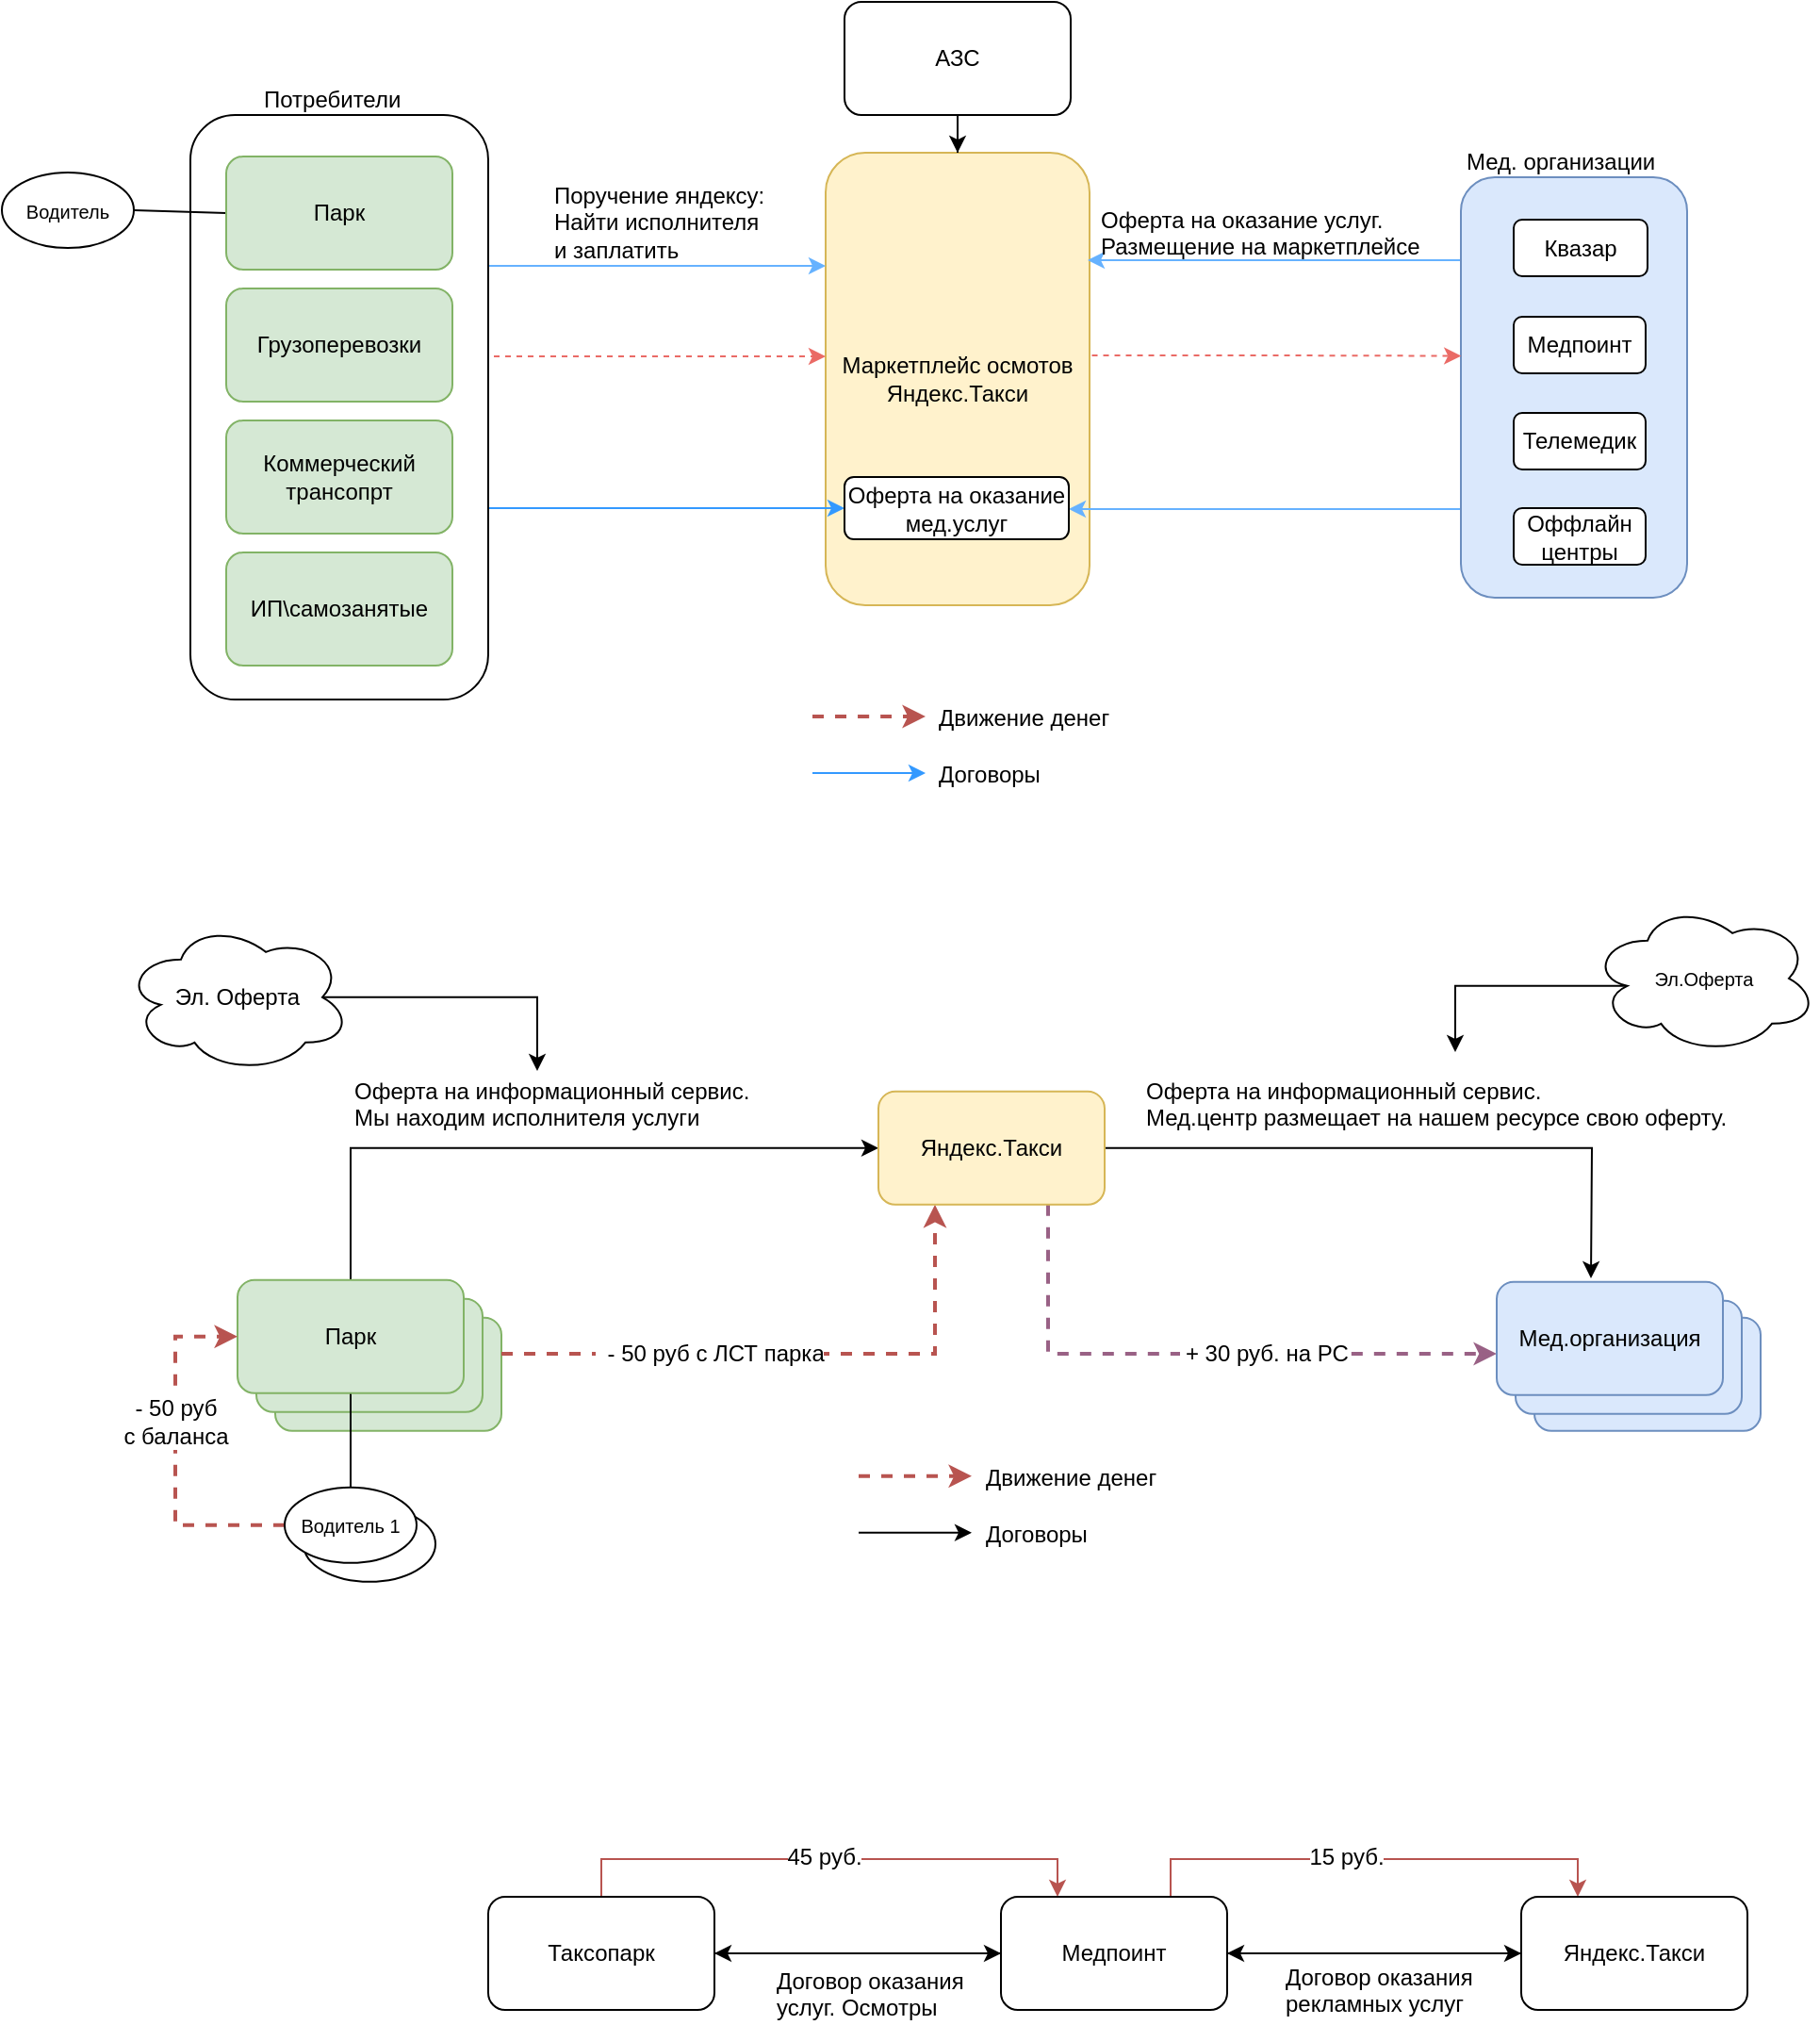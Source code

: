 <mxfile version="10.6.9" type="github"><diagram id="XQVJFMl2Fk14dAeIX8XG" name="Page-1"><mxGraphModel dx="656" dy="465" grid="0" gridSize="10" guides="1" tooltips="1" connect="1" arrows="1" fold="1" page="1" pageScale="1" pageWidth="4681" pageHeight="3300" math="0" shadow="0"><root><mxCell id="0"/><mxCell id="1" parent="0"/><mxCell id="-yD_AK7gqPNXmA_hSbD8-83" value="" style="rounded=1;whiteSpace=wrap;html=1;fillColor=#dae8fc;strokeColor=#6c8ebf;" vertex="1" parent="1"><mxGeometry x="1270" y="940.909" width="120" height="60" as="geometry"/></mxCell><mxCell id="-yD_AK7gqPNXmA_hSbD8-82" value="" style="rounded=1;whiteSpace=wrap;html=1;fillColor=#dae8fc;strokeColor=#6c8ebf;" vertex="1" parent="1"><mxGeometry x="1260" y="931.909" width="120" height="60" as="geometry"/></mxCell><mxCell id="-yD_AK7gqPNXmA_hSbD8-80" value="" style="ellipse;whiteSpace=wrap;html=1;" vertex="1" parent="1"><mxGeometry x="617" y="1040.909" width="70" height="40" as="geometry"/></mxCell><mxCell id="-yD_AK7gqPNXmA_hSbD8-77" value="Парк" style="rounded=1;whiteSpace=wrap;html=1;fillColor=#d5e8d4;strokeColor=#82b366;" vertex="1" parent="1"><mxGeometry x="602" y="940.909" width="120" height="60" as="geometry"/></mxCell><mxCell id="-yD_AK7gqPNXmA_hSbD8-76" value="Парк" style="rounded=1;whiteSpace=wrap;html=1;fillColor=#d5e8d4;strokeColor=#82b366;" vertex="1" parent="1"><mxGeometry x="592" y="930.909" width="120" height="60" as="geometry"/></mxCell><mxCell id="-yD_AK7gqPNXmA_hSbD8-1" value="Маркетплейс осмотов Яндекс.Такси" style="rounded=1;whiteSpace=wrap;html=1;fillColor=#fff2cc;strokeColor=#d6b656;" vertex="1" parent="1"><mxGeometry x="894" y="323" width="140" height="240" as="geometry"/></mxCell><mxCell id="-yD_AK7gqPNXmA_hSbD8-2" style="edgeStyle=orthogonalEdgeStyle;rounded=0;html=1;exitX=1;exitY=0.75;entryX=0;entryY=0.5;jettySize=auto;orthogonalLoop=1;strokeWidth=1;strokeColor=#3399FF;" edge="1" parent="1" source="-yD_AK7gqPNXmA_hSbD8-5" target="-yD_AK7gqPNXmA_hSbD8-57"><mxGeometry relative="1" as="geometry"><Array as="points"><mxPoint x="715" y="512"/></Array></mxGeometry></mxCell><mxCell id="-yD_AK7gqPNXmA_hSbD8-3" style="edgeStyle=orthogonalEdgeStyle;rounded=0;html=1;exitX=1;exitY=0.5;dashed=1;jettySize=auto;orthogonalLoop=1;strokeColor=#EA6B66;strokeWidth=1;" edge="1" parent="1" source="-yD_AK7gqPNXmA_hSbD8-5"><mxGeometry relative="1" as="geometry"><mxPoint x="894" y="431" as="targetPoint"/><Array as="points"><mxPoint x="715" y="431"/></Array></mxGeometry></mxCell><mxCell id="-yD_AK7gqPNXmA_hSbD8-4" style="edgeStyle=orthogonalEdgeStyle;rounded=0;html=1;exitX=1;exitY=0.25;entryX=0;entryY=0.25;jettySize=auto;orthogonalLoop=1;strokeColor=#66B2FF;strokeWidth=1;" edge="1" parent="1" source="-yD_AK7gqPNXmA_hSbD8-5" target="-yD_AK7gqPNXmA_hSbD8-1"><mxGeometry relative="1" as="geometry"><Array as="points"><mxPoint x="715" y="383"/></Array></mxGeometry></mxCell><mxCell id="-yD_AK7gqPNXmA_hSbD8-5" value="" style="rounded=1;whiteSpace=wrap;html=1;" vertex="1" parent="1"><mxGeometry x="557" y="303" width="158" height="310" as="geometry"/></mxCell><mxCell id="-yD_AK7gqPNXmA_hSbD8-6" style="edgeStyle=orthogonalEdgeStyle;rounded=0;html=1;exitX=0;exitY=0.75;jettySize=auto;orthogonalLoop=1;strokeWidth=1;strokeColor=#66B2FF;" edge="1" parent="1" source="-yD_AK7gqPNXmA_hSbD8-8" target="-yD_AK7gqPNXmA_hSbD8-57"><mxGeometry relative="1" as="geometry"><Array as="points"><mxPoint x="1231" y="512"/></Array></mxGeometry></mxCell><mxCell id="-yD_AK7gqPNXmA_hSbD8-7" style="edgeStyle=orthogonalEdgeStyle;rounded=0;html=1;exitX=0;exitY=0.25;jettySize=auto;orthogonalLoop=1;strokeColor=#66B2FF;strokeWidth=1;" edge="1" parent="1" source="-yD_AK7gqPNXmA_hSbD8-8"><mxGeometry relative="1" as="geometry"><mxPoint x="1033" y="380" as="targetPoint"/><Array as="points"><mxPoint x="1231" y="380"/></Array></mxGeometry></mxCell><mxCell id="-yD_AK7gqPNXmA_hSbD8-8" value="" style="rounded=1;whiteSpace=wrap;html=1;fillColor=#dae8fc;strokeColor=#6c8ebf;" vertex="1" parent="1"><mxGeometry x="1231" y="336" width="120" height="223" as="geometry"/></mxCell><mxCell id="-yD_AK7gqPNXmA_hSbD8-9" style="rounded=0;html=1;exitX=0;exitY=0.5;entryX=1;entryY=0.5;jettySize=auto;orthogonalLoop=1;endArrow=none;endFill=0;" edge="1" parent="1" source="-yD_AK7gqPNXmA_hSbD8-10" target="-yD_AK7gqPNXmA_hSbD8-11"><mxGeometry relative="1" as="geometry"/></mxCell><mxCell id="-yD_AK7gqPNXmA_hSbD8-10" value="Парк" style="rounded=1;whiteSpace=wrap;html=1;fillColor=#d5e8d4;strokeColor=#82b366;" vertex="1" parent="1"><mxGeometry x="576" y="325" width="120" height="60" as="geometry"/></mxCell><mxCell id="-yD_AK7gqPNXmA_hSbD8-11" value="&lt;font style=&quot;font-size: 10px&quot;&gt;Водитель&lt;/font&gt;" style="ellipse;whiteSpace=wrap;html=1;" vertex="1" parent="1"><mxGeometry x="457" y="333.5" width="70" height="40" as="geometry"/></mxCell><mxCell id="-yD_AK7gqPNXmA_hSbD8-12" style="edgeStyle=orthogonalEdgeStyle;rounded=0;html=1;exitX=1.009;exitY=0.448;entryX=0.001;entryY=0.425;entryPerimeter=0;jettySize=auto;orthogonalLoop=1;strokeColor=#EA6B66;strokeWidth=1;dashed=1;exitPerimeter=0;" edge="1" parent="1" source="-yD_AK7gqPNXmA_hSbD8-1" target="-yD_AK7gqPNXmA_hSbD8-8"><mxGeometry relative="1" as="geometry"/></mxCell><mxCell id="-yD_AK7gqPNXmA_hSbD8-13" value="Квазар" style="rounded=1;whiteSpace=wrap;html=1;" vertex="1" parent="1"><mxGeometry x="1259" y="358.5" width="71" height="30" as="geometry"/></mxCell><mxCell id="-yD_AK7gqPNXmA_hSbD8-14" value="Медпоинт" style="rounded=1;whiteSpace=wrap;html=1;" vertex="1" parent="1"><mxGeometry x="1259" y="410" width="70" height="30" as="geometry"/></mxCell><mxCell id="-yD_AK7gqPNXmA_hSbD8-15" value="Телемедик" style="rounded=1;whiteSpace=wrap;html=1;" vertex="1" parent="1"><mxGeometry x="1259" y="461" width="70" height="30" as="geometry"/></mxCell><mxCell id="-yD_AK7gqPNXmA_hSbD8-16" value="Мед. организации" style="text;html=1;resizable=0;points=[];autosize=1;align=left;verticalAlign=top;spacingTop=-4;" vertex="1" parent="1"><mxGeometry x="1232" y="318" width="113" height="14" as="geometry"/></mxCell><mxCell id="-yD_AK7gqPNXmA_hSbD8-17" value="Поручение яндексу:&amp;nbsp;&lt;div&gt;Найти исполнителя&amp;nbsp;&lt;/div&gt;&lt;div&gt;и заплатить&lt;/div&gt;" style="text;html=1;resizable=0;points=[];autosize=1;align=left;verticalAlign=top;spacingTop=-4;" vertex="1" parent="1"><mxGeometry x="748" y="336" width="130" height="40" as="geometry"/></mxCell><mxCell id="-yD_AK7gqPNXmA_hSbD8-18" value="Оферта на оказание услуг.&lt;br&gt;Размещение на маркетплейсе&lt;br&gt;" style="text;html=1;resizable=0;points=[];autosize=1;align=left;verticalAlign=top;spacingTop=-4;" vertex="1" parent="1"><mxGeometry x="1038" y="349" width="183" height="27" as="geometry"/></mxCell><mxCell id="-yD_AK7gqPNXmA_hSbD8-19" value="" style="endArrow=classic;html=1;dashed=1;strokeWidth=2;fillColor=#f8cecc;strokeColor=#b85450;gradientColor=#ea6b66;" edge="1" parent="1"><mxGeometry width="50" height="50" relative="1" as="geometry"><mxPoint x="887" y="622" as="sourcePoint"/><mxPoint x="947" y="622" as="targetPoint"/><Array as="points"><mxPoint x="919.5" y="622"/></Array></mxGeometry></mxCell><mxCell id="-yD_AK7gqPNXmA_hSbD8-20" value="Движение денег" style="text;html=1;resizable=0;points=[];autosize=1;align=left;verticalAlign=top;spacingTop=-4;" vertex="1" parent="1"><mxGeometry x="952" y="613" width="110" height="20" as="geometry"/></mxCell><mxCell id="-yD_AK7gqPNXmA_hSbD8-21" value="" style="endArrow=classic;html=1;strokeWidth=1;strokeColor=#3399FF;" edge="1" parent="1"><mxGeometry width="50" height="50" relative="1" as="geometry"><mxPoint x="887" y="652" as="sourcePoint"/><mxPoint x="947" y="652" as="targetPoint"/></mxGeometry></mxCell><mxCell id="-yD_AK7gqPNXmA_hSbD8-22" value="Договоры" style="text;html=1;resizable=0;points=[];autosize=1;align=left;verticalAlign=top;spacingTop=-4;" vertex="1" parent="1"><mxGeometry x="952" y="643" width="70" height="20" as="geometry"/></mxCell><mxCell id="-yD_AK7gqPNXmA_hSbD8-24" style="rounded=0;html=1;exitX=0.5;exitY=1;entryX=0.5;entryY=0;jettySize=auto;orthogonalLoop=1;endArrow=none;endFill=0;" edge="1" parent="1" source="-yD_AK7gqPNXmA_hSbD8-28" target="-yD_AK7gqPNXmA_hSbD8-31"><mxGeometry relative="1" as="geometry"/></mxCell><mxCell id="-yD_AK7gqPNXmA_hSbD8-25" style="edgeStyle=orthogonalEdgeStyle;rounded=0;html=1;exitX=0.5;exitY=0;entryX=0;entryY=0.5;jettySize=auto;orthogonalLoop=1;" edge="1" parent="1" source="-yD_AK7gqPNXmA_hSbD8-28" target="-yD_AK7gqPNXmA_hSbD8-35"><mxGeometry relative="1" as="geometry"/></mxCell><mxCell id="-yD_AK7gqPNXmA_hSbD8-26" style="edgeStyle=orthogonalEdgeStyle;rounded=0;html=1;entryX=0.25;entryY=1;dashed=1;jettySize=auto;orthogonalLoop=1;fillColor=#f8cecc;strokeColor=#b85450;gradientColor=#ea6b66;strokeWidth=2;" edge="1" parent="1" target="-yD_AK7gqPNXmA_hSbD8-35"><mxGeometry relative="1" as="geometry"><mxPoint x="722" y="960" as="sourcePoint"/><Array as="points"><mxPoint x="722" y="960"/><mxPoint x="952" y="960"/></Array></mxGeometry></mxCell><mxCell id="-yD_AK7gqPNXmA_hSbD8-27" value="&amp;nbsp; -&amp;nbsp;&lt;span&gt;50 руб с ЛСТ парка&lt;/span&gt;" style="text;html=1;resizable=0;points=[];align=center;verticalAlign=middle;labelBackgroundColor=#ffffff;" vertex="1" connectable="0" parent="-yD_AK7gqPNXmA_hSbD8-26"><mxGeometry x="-0.407" y="2" relative="1" as="geometry"><mxPoint x="18" y="2" as="offset"/></mxGeometry></mxCell><mxCell id="-yD_AK7gqPNXmA_hSbD8-28" value="Парк" style="rounded=1;whiteSpace=wrap;html=1;fillColor=#d5e8d4;strokeColor=#82b366;" vertex="1" parent="1"><mxGeometry x="582" y="920.909" width="120" height="60" as="geometry"/></mxCell><mxCell id="-yD_AK7gqPNXmA_hSbD8-29" style="edgeStyle=orthogonalEdgeStyle;rounded=0;html=1;exitX=0;exitY=0.5;entryX=0;entryY=0.5;dashed=1;jettySize=auto;orthogonalLoop=1;fillColor=#f8cecc;strokeColor=#b85450;gradientColor=#ea6b66;strokeWidth=2;" edge="1" parent="1" source="-yD_AK7gqPNXmA_hSbD8-31" target="-yD_AK7gqPNXmA_hSbD8-28"><mxGeometry relative="1" as="geometry"><Array as="points"><mxPoint x="549" y="1050.909"/><mxPoint x="549" y="950.909"/></Array></mxGeometry></mxCell><mxCell id="-yD_AK7gqPNXmA_hSbD8-30" value="- 50 руб&lt;div&gt;с баланса&lt;/div&gt;" style="text;html=1;resizable=0;points=[];align=center;verticalAlign=middle;labelBackgroundColor=#ffffff;" vertex="1" connectable="0" parent="-yD_AK7gqPNXmA_hSbD8-29"><mxGeometry x="0.184" relative="1" as="geometry"><mxPoint as="offset"/></mxGeometry></mxCell><mxCell id="-yD_AK7gqPNXmA_hSbD8-31" value="&lt;font style=&quot;font-size: 10px&quot;&gt;Водитель 1&lt;/font&gt;" style="ellipse;whiteSpace=wrap;html=1;" vertex="1" parent="1"><mxGeometry x="607" y="1030.909" width="70" height="40" as="geometry"/></mxCell><mxCell id="-yD_AK7gqPNXmA_hSbD8-32" style="edgeStyle=orthogonalEdgeStyle;rounded=0;html=1;exitX=1;exitY=0.5;jettySize=auto;orthogonalLoop=1;" edge="1" parent="1" source="-yD_AK7gqPNXmA_hSbD8-35"><mxGeometry relative="1" as="geometry"><mxPoint x="1300" y="920" as="targetPoint"/></mxGeometry></mxCell><mxCell id="-yD_AK7gqPNXmA_hSbD8-33" style="edgeStyle=orthogonalEdgeStyle;rounded=0;html=1;exitX=0.75;exitY=1;jettySize=auto;orthogonalLoop=1;dashed=1;fillColor=#e6d0de;strokeColor=#996185;gradientColor=#d5739d;strokeWidth=2;" edge="1" parent="1" source="-yD_AK7gqPNXmA_hSbD8-35" target="-yD_AK7gqPNXmA_hSbD8-81"><mxGeometry relative="1" as="geometry"><mxPoint x="1250" y="990" as="targetPoint"/><Array as="points"><mxPoint x="1012" y="960"/></Array></mxGeometry></mxCell><mxCell id="-yD_AK7gqPNXmA_hSbD8-34" value="&lt;span&gt;&amp;nbsp;+ 30 руб. на РС&lt;/span&gt;" style="text;html=1;resizable=0;points=[];align=center;verticalAlign=middle;labelBackgroundColor=#ffffff;" vertex="1" connectable="0" parent="-yD_AK7gqPNXmA_hSbD8-33"><mxGeometry x="-0.102" relative="1" as="geometry"><mxPoint x="50" as="offset"/></mxGeometry></mxCell><mxCell id="-yD_AK7gqPNXmA_hSbD8-35" value="Яндекс.Такси" style="rounded=1;whiteSpace=wrap;html=1;fillColor=#fff2cc;strokeColor=#d6b656;" vertex="1" parent="1"><mxGeometry x="922" y="820.909" width="120" height="60" as="geometry"/></mxCell><mxCell id="-yD_AK7gqPNXmA_hSbD8-39" value="Мед. организации" style="text;html=1;resizable=0;points=[];autosize=1;align=left;verticalAlign=top;spacingTop=-4;" vertex="1" parent="1"><mxGeometry x="1249" y="960.909" width="120" height="20" as="geometry"/></mxCell><mxCell id="-yD_AK7gqPNXmA_hSbD8-40" value="Оферта на информационный сервис.&lt;div&gt;Мы находим исполнителя услуги&lt;/div&gt;" style="text;html=1;resizable=0;points=[];autosize=1;align=left;verticalAlign=top;spacingTop=-4;" vertex="1" parent="1"><mxGeometry x="642" y="810.909" width="230" height="30" as="geometry"/></mxCell><mxCell id="-yD_AK7gqPNXmA_hSbD8-41" style="edgeStyle=orthogonalEdgeStyle;rounded=0;html=1;exitX=0.875;exitY=0.5;exitPerimeter=0;jettySize=auto;orthogonalLoop=1;" edge="1" parent="1" source="-yD_AK7gqPNXmA_hSbD8-42"><mxGeometry relative="1" as="geometry"><Array as="points"><mxPoint x="741" y="771"/></Array><mxPoint x="741" y="810" as="targetPoint"/></mxGeometry></mxCell><mxCell id="-yD_AK7gqPNXmA_hSbD8-42" value="Эл. Оферта" style="ellipse;shape=cloud;whiteSpace=wrap;html=1;" vertex="1" parent="1"><mxGeometry x="522" y="730.909" width="120" height="80" as="geometry"/></mxCell><mxCell id="-yD_AK7gqPNXmA_hSbD8-43" value="" style="endArrow=classic;html=1;dashed=1;strokeWidth=2;fillColor=#f8cecc;strokeColor=#b85450;gradientColor=#ea6b66;" edge="1" parent="1"><mxGeometry width="50" height="50" relative="1" as="geometry"><mxPoint x="911.5" y="1024.909" as="sourcePoint"/><mxPoint x="971.5" y="1024.909" as="targetPoint"/></mxGeometry></mxCell><mxCell id="-yD_AK7gqPNXmA_hSbD8-44" value="Движение денег" style="text;html=1;resizable=0;points=[];autosize=1;align=left;verticalAlign=top;spacingTop=-4;" vertex="1" parent="1"><mxGeometry x="976.5" y="1015.909" width="110" height="20" as="geometry"/></mxCell><mxCell id="-yD_AK7gqPNXmA_hSbD8-45" value="" style="endArrow=classic;html=1;strokeWidth=1;" edge="1" parent="1"><mxGeometry width="50" height="50" relative="1" as="geometry"><mxPoint x="911.5" y="1054.909" as="sourcePoint"/><mxPoint x="971.5" y="1054.909" as="targetPoint"/></mxGeometry></mxCell><mxCell id="-yD_AK7gqPNXmA_hSbD8-46" value="Договоры" style="text;html=1;resizable=0;points=[];autosize=1;align=left;verticalAlign=top;spacingTop=-4;" vertex="1" parent="1"><mxGeometry x="976.5" y="1045.909" width="70" height="20" as="geometry"/></mxCell><mxCell id="-yD_AK7gqPNXmA_hSbD8-47" style="edgeStyle=orthogonalEdgeStyle;rounded=0;html=1;startArrow=classic;startFill=1;endArrow=none;endFill=0;jettySize=auto;orthogonalLoop=1;strokeWidth=1;entryX=0.16;entryY=0.55;entryPerimeter=0;exitX=0.427;exitY=-0.016;exitPerimeter=0;" edge="1" parent="1" target="-yD_AK7gqPNXmA_hSbD8-48"><mxGeometry relative="1" as="geometry"><mxPoint x="1209" y="764.576" as="targetPoint"/><mxPoint x="1228" y="800" as="sourcePoint"/><Array as="points"><mxPoint x="1228" y="764.909"/></Array></mxGeometry></mxCell><mxCell id="-yD_AK7gqPNXmA_hSbD8-48" value="&lt;font style=&quot;font-size: 10px&quot;&gt;Эл.Оферта&lt;/font&gt;" style="ellipse;shape=cloud;whiteSpace=wrap;html=1;" vertex="1" parent="1"><mxGeometry x="1300" y="720.909" width="120" height="80" as="geometry"/></mxCell><mxCell id="-yD_AK7gqPNXmA_hSbD8-49" value="Оферта на информационный сервис.&lt;div&gt;Мед.центр размещает на нашем ресурсе свою оферту.&lt;/div&gt;" style="text;html=1;resizable=0;points=[];autosize=1;align=left;verticalAlign=top;spacingTop=-4;" vertex="1" parent="1"><mxGeometry x="1062" y="810.909" width="330" height="30" as="geometry"/></mxCell><mxCell id="-yD_AK7gqPNXmA_hSbD8-50" value="Грузоперевозки" style="rounded=1;whiteSpace=wrap;html=1;fillColor=#d5e8d4;strokeColor=#82b366;" vertex="1" parent="1"><mxGeometry x="576" y="395" width="120" height="60" as="geometry"/></mxCell><mxCell id="-yD_AK7gqPNXmA_hSbD8-51" value="Коммерческий трансопрт" style="rounded=1;whiteSpace=wrap;html=1;fillColor=#d5e8d4;strokeColor=#82b366;" vertex="1" parent="1"><mxGeometry x="576" y="465" width="120" height="60" as="geometry"/></mxCell><mxCell id="-yD_AK7gqPNXmA_hSbD8-52" value="ИП\самозанятые" style="rounded=1;whiteSpace=wrap;html=1;fillColor=#d5e8d4;strokeColor=#82b366;" vertex="1" parent="1"><mxGeometry x="576" y="535" width="120" height="60" as="geometry"/></mxCell><mxCell id="-yD_AK7gqPNXmA_hSbD8-53" style="edgeStyle=orthogonalEdgeStyle;rounded=0;html=1;exitX=0.5;exitY=1;jettySize=auto;orthogonalLoop=1;strokeWidth=1;" edge="1" parent="1" source="-yD_AK7gqPNXmA_hSbD8-54" target="-yD_AK7gqPNXmA_hSbD8-1"><mxGeometry relative="1" as="geometry"/></mxCell><mxCell id="-yD_AK7gqPNXmA_hSbD8-54" value="АЗС" style="rounded=1;whiteSpace=wrap;html=1;" vertex="1" parent="1"><mxGeometry x="904" y="243" width="120" height="60" as="geometry"/></mxCell><mxCell id="-yD_AK7gqPNXmA_hSbD8-55" value="Оффлайн центры" style="rounded=1;whiteSpace=wrap;html=1;" vertex="1" parent="1"><mxGeometry x="1259" y="511.5" width="70" height="30" as="geometry"/></mxCell><mxCell id="-yD_AK7gqPNXmA_hSbD8-56" value="Потребители" style="text;html=1;resizable=0;points=[];autosize=1;align=left;verticalAlign=top;spacingTop=-4;" vertex="1" parent="1"><mxGeometry x="593.5" y="285" width="85" height="14" as="geometry"/></mxCell><mxCell id="-yD_AK7gqPNXmA_hSbD8-57" value="Оферта на оказание мед.услуг" style="rounded=1;whiteSpace=wrap;html=1;" vertex="1" parent="1"><mxGeometry x="904" y="495" width="119" height="33" as="geometry"/></mxCell><mxCell id="-yD_AK7gqPNXmA_hSbD8-58" style="edgeStyle=orthogonalEdgeStyle;rounded=0;html=1;exitX=1;exitY=0.5;jettySize=auto;orthogonalLoop=1;" edge="1" parent="1" source="-yD_AK7gqPNXmA_hSbD8-61" target="-yD_AK7gqPNXmA_hSbD8-66"><mxGeometry relative="1" as="geometry"/></mxCell><mxCell id="-yD_AK7gqPNXmA_hSbD8-59" style="edgeStyle=orthogonalEdgeStyle;rounded=0;html=1;exitX=0.5;exitY=0;entryX=0.25;entryY=0;jettySize=auto;orthogonalLoop=1;fillColor=#f8cecc;strokeColor=#b85450;" edge="1" parent="1" source="-yD_AK7gqPNXmA_hSbD8-61" target="-yD_AK7gqPNXmA_hSbD8-66"><mxGeometry relative="1" as="geometry"/></mxCell><mxCell id="-yD_AK7gqPNXmA_hSbD8-60" value="45 руб." style="text;html=1;resizable=0;points=[];align=center;verticalAlign=middle;labelBackgroundColor=#ffffff;" vertex="1" connectable="0" parent="-yD_AK7gqPNXmA_hSbD8-59"><mxGeometry x="-0.026" y="1" relative="1" as="geometry"><mxPoint as="offset"/></mxGeometry></mxCell><mxCell id="-yD_AK7gqPNXmA_hSbD8-61" value="Таксопарк" style="rounded=1;whiteSpace=wrap;html=1;" vertex="1" parent="1"><mxGeometry x="715" y="1248" width="120" height="60" as="geometry"/></mxCell><mxCell id="-yD_AK7gqPNXmA_hSbD8-62" style="edgeStyle=orthogonalEdgeStyle;rounded=0;html=1;exitX=0;exitY=0.5;entryX=1;entryY=0.5;jettySize=auto;orthogonalLoop=1;" edge="1" parent="1" source="-yD_AK7gqPNXmA_hSbD8-66" target="-yD_AK7gqPNXmA_hSbD8-61"><mxGeometry relative="1" as="geometry"/></mxCell><mxCell id="-yD_AK7gqPNXmA_hSbD8-63" style="edgeStyle=orthogonalEdgeStyle;rounded=0;html=1;exitX=1;exitY=0.5;entryX=0;entryY=0.5;jettySize=auto;orthogonalLoop=1;" edge="1" parent="1" source="-yD_AK7gqPNXmA_hSbD8-66" target="-yD_AK7gqPNXmA_hSbD8-68"><mxGeometry relative="1" as="geometry"/></mxCell><mxCell id="-yD_AK7gqPNXmA_hSbD8-64" style="edgeStyle=orthogonalEdgeStyle;rounded=0;html=1;exitX=0.75;exitY=0;entryX=0.25;entryY=0;jettySize=auto;orthogonalLoop=1;fillColor=#f8cecc;strokeColor=#b85450;" edge="1" parent="1" source="-yD_AK7gqPNXmA_hSbD8-66" target="-yD_AK7gqPNXmA_hSbD8-68"><mxGeometry relative="1" as="geometry"/></mxCell><mxCell id="-yD_AK7gqPNXmA_hSbD8-65" value="15 руб." style="text;html=1;resizable=0;points=[];align=center;verticalAlign=middle;labelBackgroundColor=#ffffff;" vertex="1" connectable="0" parent="-yD_AK7gqPNXmA_hSbD8-64"><mxGeometry x="-0.117" y="1" relative="1" as="geometry"><mxPoint as="offset"/></mxGeometry></mxCell><mxCell id="-yD_AK7gqPNXmA_hSbD8-66" value="Медпоинт" style="rounded=1;whiteSpace=wrap;html=1;" vertex="1" parent="1"><mxGeometry x="987" y="1248" width="120" height="60" as="geometry"/></mxCell><mxCell id="-yD_AK7gqPNXmA_hSbD8-67" style="edgeStyle=orthogonalEdgeStyle;rounded=0;html=1;exitX=0;exitY=0.5;entryX=1;entryY=0.5;jettySize=auto;orthogonalLoop=1;" edge="1" parent="1" source="-yD_AK7gqPNXmA_hSbD8-68" target="-yD_AK7gqPNXmA_hSbD8-66"><mxGeometry relative="1" as="geometry"/></mxCell><mxCell id="-yD_AK7gqPNXmA_hSbD8-68" value="Яндекс.Такси" style="rounded=1;whiteSpace=wrap;html=1;" vertex="1" parent="1"><mxGeometry x="1263" y="1248" width="120" height="60" as="geometry"/></mxCell><mxCell id="-yD_AK7gqPNXmA_hSbD8-69" value="Договор оказания&lt;br&gt;услуг. Осмотры&lt;br&gt;" style="text;html=1;resizable=0;points=[];autosize=1;align=left;verticalAlign=top;spacingTop=-4;" vertex="1" parent="1"><mxGeometry x="865.5" y="1283" width="113" height="27" as="geometry"/></mxCell><mxCell id="-yD_AK7gqPNXmA_hSbD8-70" value="Договор оказания&lt;br&gt;рекламных услуг&lt;br&gt;" style="text;html=1;resizable=0;points=[];autosize=1;align=left;verticalAlign=top;spacingTop=-4;" vertex="1" parent="1"><mxGeometry x="1136" y="1281" width="113" height="27" as="geometry"/></mxCell><mxCell id="-yD_AK7gqPNXmA_hSbD8-81" value="Мед.организация" style="rounded=1;whiteSpace=wrap;html=1;fillColor=#dae8fc;strokeColor=#6c8ebf;" vertex="1" parent="1"><mxGeometry x="1250" y="921.909" width="120" height="60" as="geometry"/></mxCell></root></mxGraphModel></diagram><diagram name="ÐÐ»Ð³Ð¾ÑÐ¸ÑÐ¼ ÐºÑÑÐ¿Ð½Ð¾" id="R6yT_5K1rlyKsLREoyPm"><mxGraphModel dx="819" dy="571" grid="1" gridSize="10" guides="1" tooltips="1" connect="1" arrows="1" fold="1" page="1" pageScale="1" pageWidth="4681" pageHeight="3300" background="#ffffff" math="0" shadow="0"><root><mxCell id="0"/><mxCell id="1" parent="0"/><mxCell id="153" value="" style="rounded=0;whiteSpace=wrap;html=1;strokeColor=#6c8ebf;fillColor=#dae8fc;fontSize=10;align=center;" parent="1" vertex="1"><mxGeometry x="241" y="590" width="409" height="310" as="geometry"/></mxCell><mxCell id="4" style="edgeStyle=orthogonalEdgeStyle;rounded=0;html=1;exitX=0.5;exitY=1;startArrow=none;startFill=0;endArrow=classic;endFill=1;jettySize=auto;orthogonalLoop=1;strokeWidth=1;" parent="1" source="2" edge="1"><mxGeometry relative="1" as="geometry"><mxPoint x="700" y="140" as="targetPoint"/></mxGeometry></mxCell><mxCell id="2" value="Вход в таксометр" style="rounded=1;whiteSpace=wrap;html=1;" parent="1" vertex="1"><mxGeometry x="639" y="84" width="120" height="30" as="geometry"/></mxCell><mxCell id="67" style="edgeStyle=orthogonalEdgeStyle;rounded=0;html=1;exitX=0.5;exitY=1;entryX=0.5;entryY=0;startArrow=none;startFill=0;endArrow=classic;endFill=1;jettySize=auto;orthogonalLoop=1;strokeWidth=1;fontSize=9;" parent="1" edge="1"><mxGeometry relative="1" as="geometry"><mxPoint x="700.941" y="260.353" as="sourcePoint"/><mxPoint x="699.765" y="306.235" as="targetPoint"/><Array as="points"><mxPoint x="700" y="260"/></Array></mxGeometry></mxCell><mxCell id="5" value="Проверяем валидность ПЛ" style="rhombus;whiteSpace=wrap;html=1;fillColor=#fff2cc;strokeColor=#d6b656;" parent="1" vertex="1"><mxGeometry x="635" y="140" width="130" height="120" as="geometry"/></mxCell><mxCell id="10" value="+" style="text;html=1;resizable=0;points=[];autosize=1;align=left;verticalAlign=top;spacingTop=-4;" parent="1" vertex="1"><mxGeometry x="783" y="177" width="20" height="20" as="geometry"/></mxCell><mxCell id="134" style="edgeStyle=orthogonalEdgeStyle;rounded=0;html=1;exitX=0.5;exitY=1;entryX=0.5;entryY=0;startArrow=none;startFill=0;endArrow=classic;endFill=1;jettySize=auto;orthogonalLoop=1;strokeWidth=1;fontSize=10;" parent="1" source="12" target="14" edge="1"><mxGeometry relative="1" as="geometry"/></mxCell><mxCell id="135" style="edgeStyle=orthogonalEdgeStyle;rounded=0;html=1;exitX=0.5;exitY=1;entryX=0.5;entryY=0;startArrow=none;startFill=0;endArrow=classic;endFill=1;jettySize=auto;orthogonalLoop=1;strokeWidth=1;fontSize=10;" parent="1" edge="1"><mxGeometry relative="1" as="geometry"><mxPoint x="698.828" y="363.931" as="sourcePoint"/><mxPoint x="818.828" y="406" as="targetPoint"/><Array as="points"><mxPoint x="699" y="388"/><mxPoint x="819" y="388"/></Array></mxGeometry></mxCell><mxCell id="12" value="Вы не прошли осмотр" style="shape=ext;double=1;rounded=1;whiteSpace=wrap;html=1;fillColor=#f8cecc;strokeColor=#b85450;" parent="1" vertex="1"><mxGeometry x="639" y="306" width="120" height="60" as="geometry"/></mxCell><mxCell id="21" style="edgeStyle=orthogonalEdgeStyle;rounded=0;html=1;exitX=0.5;exitY=1;startArrow=none;startFill=0;endArrow=classic;endFill=1;jettySize=auto;orthogonalLoop=1;strokeWidth=1;entryX=0.5;entryY=0;" parent="1" source="14" target="22" edge="1"><mxGeometry relative="1" as="geometry"><mxPoint x="541" y="476" as="targetPoint"/><Array as="points"/></mxGeometry></mxCell><mxCell id="117" value="Нет" style="text;html=1;resizable=0;points=[];align=center;verticalAlign=middle;labelBackgroundColor=#ffffff;fontSize=10;" parent="21" vertex="1" connectable="0"><mxGeometry x="0.628" relative="1" as="geometry"><mxPoint x="0.5" y="-42" as="offset"/></mxGeometry></mxCell><mxCell id="14" value="Кнопка Записаться на осмотр" style="rounded=1;whiteSpace=wrap;html=1;fillColor=#dae8fc;strokeColor=#6c8ebf;" parent="1" vertex="1"><mxGeometry x="486" y="410" width="109" height="46" as="geometry"/></mxCell><mxCell id="19" style="edgeStyle=orthogonalEdgeStyle;rounded=0;html=1;startArrow=none;startFill=0;endArrow=classic;endFill=1;jettySize=auto;orthogonalLoop=1;strokeWidth=1;entryX=0.5;entryY=0;" parent="1" source="15" target="72" edge="1"><mxGeometry relative="1" as="geometry"><mxPoint x="821" y="476" as="targetPoint"/><Array as="points"/></mxGeometry></mxCell><mxCell id="15" value="Кнопка Загрузить ПЛ" style="rounded=1;whiteSpace=wrap;html=1;fillColor=#dae8fc;strokeColor=#6c8ebf;" parent="1" vertex="1"><mxGeometry x="769" y="408" width="100" height="30" as="geometry"/></mxCell><mxCell id="142" style="edgeStyle=orthogonalEdgeStyle;rounded=0;html=1;exitX=0.5;exitY=1;entryX=0.5;entryY=0;startArrow=none;startFill=0;endArrow=classic;endFill=1;jettySize=auto;orthogonalLoop=1;strokeWidth=1;fontSize=10;" parent="1" source="20" target="48" edge="1"><mxGeometry relative="1" as="geometry"/></mxCell><mxCell id="20" value="Фото ПЛ уходит на проверку" style="rounded=1;whiteSpace=wrap;html=1;" parent="1" vertex="1"><mxGeometry x="769" y="499" width="100" height="30" as="geometry"/></mxCell><mxCell id="23" style="edgeStyle=orthogonalEdgeStyle;rounded=0;html=1;exitX=0.5;exitY=1;startArrow=none;startFill=0;endArrow=classic;endFill=1;jettySize=auto;orthogonalLoop=1;strokeWidth=1;" parent="1" source="22" target="24" edge="1"><mxGeometry relative="1" as="geometry"><mxPoint x="540.5" y="699.5" as="targetPoint"/></mxGeometry></mxCell><mxCell id="22" value="Открываем карту с ближайшими точками" style="rounded=1;whiteSpace=wrap;html=1;" parent="1" vertex="1"><mxGeometry x="480.5" y="599.5" width="120" height="50" as="geometry"/></mxCell><mxCell id="25" style="edgeStyle=orthogonalEdgeStyle;rounded=0;html=1;exitX=0.5;exitY=1;startArrow=none;startFill=0;endArrow=classic;endFill=1;jettySize=auto;orthogonalLoop=1;strokeWidth=1;entryX=0.5;entryY=0;" parent="1" source="24" target="26" edge="1"><mxGeometry relative="1" as="geometry"><mxPoint x="540.5" y="739.5" as="targetPoint"/><Array as="points"/></mxGeometry></mxCell><mxCell id="24" value="Водитель тапает по точке" style="rounded=1;whiteSpace=wrap;html=1;" parent="1" vertex="1"><mxGeometry x="480.5" y="669.5" width="120" height="40" as="geometry"/></mxCell><mxCell id="27" style="edgeStyle=orthogonalEdgeStyle;rounded=0;html=1;exitX=0.5;exitY=1;startArrow=none;startFill=0;endArrow=classic;endFill=1;jettySize=auto;orthogonalLoop=1;strokeWidth=1;" parent="1" source="26" edge="1"><mxGeometry relative="1" as="geometry"><mxPoint x="540.5" y="789.5" as="targetPoint"/></mxGeometry></mxCell><mxCell id="26" value="Модальное окно с инфой о точке и кнопкой &quot;Далее&quot;" style="rounded=1;whiteSpace=wrap;html=1;" parent="1" vertex="1"><mxGeometry x="480.5" y="729.5" width="120" height="40" as="geometry"/></mxCell><mxCell id="35" style="edgeStyle=orthogonalEdgeStyle;rounded=0;html=1;exitX=0.5;exitY=1;entryX=0.5;entryY=0;startArrow=none;startFill=0;endArrow=classic;endFill=1;jettySize=auto;orthogonalLoop=1;strokeWidth=1;" parent="1" source="28" target="32" edge="1"><mxGeometry relative="1" as="geometry"/></mxCell><mxCell id="28" value="Открывается окно с тайм слотами" style="rounded=1;whiteSpace=wrap;html=1;" parent="1" vertex="1"><mxGeometry x="480.5" y="789.5" width="120" height="40" as="geometry"/></mxCell><mxCell id="30" value="web veiw" style="text;html=1;resizable=0;points=[];autosize=1;align=left;verticalAlign=top;spacingTop=-4;" parent="1" vertex="1"><mxGeometry x="587" y="570" width="60" height="20" as="geometry"/></mxCell><mxCell id="32" value="Тап на нужный слот" style="rounded=1;whiteSpace=wrap;html=1;" parent="1" vertex="1"><mxGeometry x="480.5" y="854.5" width="120" height="40" as="geometry"/></mxCell><mxCell id="139" style="edgeStyle=orthogonalEdgeStyle;rounded=0;html=1;exitX=1;exitY=0.5;startArrow=none;startFill=0;endArrow=classic;endFill=1;jettySize=auto;orthogonalLoop=1;strokeWidth=1;fontSize=10;" parent="1" source="48" edge="1"><mxGeometry relative="1" as="geometry"><mxPoint x="902" y="618" as="targetPoint"/></mxGeometry></mxCell><mxCell id="143" style="edgeStyle=orthogonalEdgeStyle;rounded=0;html=1;exitX=0.5;exitY=1;startArrow=none;startFill=0;endArrow=classic;endFill=1;jettySize=auto;orthogonalLoop=1;strokeWidth=1;fontSize=10;" parent="1" source="48" edge="1"><mxGeometry relative="1" as="geometry"><mxPoint x="819" y="700" as="targetPoint"/></mxGeometry></mxCell><mxCell id="48" value="Проверка ок?" style="rhombus;whiteSpace=wrap;html=1;fillColor=#fff2cc;strokeColor=#d6b656;" parent="1" vertex="1"><mxGeometry x="762" y="576" width="114" height="84" as="geometry"/></mxCell><mxCell id="50" value="+" style="text;html=1;resizable=0;points=[];autosize=1;align=left;verticalAlign=top;spacingTop=-4;fontSize=9;" parent="1" vertex="1"><mxGeometry x="906" y="608" width="20" height="10" as="geometry"/></mxCell><mxCell id="54" style="edgeStyle=orthogonalEdgeStyle;rounded=0;html=1;exitX=0;exitY=0.5;entryX=1;entryY=0.5;startArrow=none;startFill=0;endArrow=classic;endFill=1;jettySize=auto;orthogonalLoop=1;strokeWidth=1;fontSize=9;" parent="1" source="53" target="14" edge="1"><mxGeometry relative="1" as="geometry"/></mxCell><mxCell id="53" value="Ваш ПЛ отстой" style="shape=ext;double=1;rounded=1;whiteSpace=wrap;html=1;fillColor=#f8cecc;strokeColor=#b85450;" parent="1" vertex="1"><mxGeometry x="772" y="702" width="100" height="30" as="geometry"/></mxCell><mxCell id="159" style="edgeStyle=orthogonalEdgeStyle;rounded=0;html=1;exitX=1;exitY=0.5;entryX=0;entryY=0.5;startArrow=none;startFill=0;endArrow=classic;endFill=1;jettySize=auto;orthogonalLoop=1;strokeWidth=1;fontSize=10;" parent="1" source="41" target="22" edge="1"><mxGeometry relative="1" as="geometry"/></mxCell><mxCell id="41" value="" style="rounded=0;whiteSpace=wrap;html=1;fillColor=#ffe6cc;strokeColor=#d79b00;" parent="1" vertex="1"><mxGeometry x="258" y="620" width="125" height="190" as="geometry"/></mxCell><mxCell id="37" value="ФИО" style="rounded=1;whiteSpace=wrap;html=1;" parent="1" vertex="1"><mxGeometry x="263" y="667" width="110" height="20" as="geometry"/></mxCell><mxCell id="38" value="ВУ" style="rounded=1;whiteSpace=wrap;html=1;" parent="1" vertex="1"><mxGeometry x="263" y="697" width="110" height="20" as="geometry"/></mxCell><mxCell id="43" value="" style="rounded=0;whiteSpace=wrap;html=1;" parent="1" vertex="1"><mxGeometry x="264" y="789.5" width="10" height="10" as="geometry"/></mxCell><mxCell id="56" value="Чек бокс про&amp;nbsp;&lt;div&gt;персональные данные&lt;/div&gt;" style="text;html=1;fontSize=9;" parent="1" vertex="1"><mxGeometry x="279" y="774.5" width="104" height="30" as="geometry"/></mxCell><mxCell id="130" style="edgeStyle=orthogonalEdgeStyle;rounded=0;html=1;exitX=0.5;exitY=1;entryX=0.5;entryY=0;startArrow=none;startFill=0;endArrow=classic;endFill=1;jettySize=auto;orthogonalLoop=1;strokeWidth=1;fontSize=10;" parent="1" source="32" target="90" edge="1"><mxGeometry relative="1" as="geometry"><mxPoint x="747" y="924" as="sourcePoint"/></mxGeometry></mxCell><mxCell id="76" style="edgeStyle=orthogonalEdgeStyle;rounded=0;html=1;exitX=1;exitY=0.5;dashed=1;startArrow=none;startFill=0;endArrow=classic;endFill=1;jettySize=auto;orthogonalLoop=1;strokeWidth=1;fontSize=10;" parent="1" source="64" edge="1"><mxGeometry relative="1" as="geometry"><mxPoint x="929" y="1054.5" as="targetPoint"/></mxGeometry></mxCell><mxCell id="64" value="смс/Push водителю:&lt;div&gt;&quot;Вы записаны на &amp;nbsp;предрейсовый&amp;nbsp;&lt;span&gt;осмотр на&lt;/span&gt;&lt;span&gt;&amp;nbsp;15:00 17.11.17 &amp;nbsp;ул.Ленина, 5. Не забудьте ВУ.&lt;/span&gt;&lt;/div&gt;" style="rounded=1;whiteSpace=wrap;html=1;fillColor=#dae8fc;strokeColor=#6c8ebf;" parent="1" vertex="1"><mxGeometry x="699" y="1009.5" width="178" height="90" as="geometry"/></mxCell><mxCell id="68" value="-" style="text;html=1;resizable=0;points=[];autosize=1;align=left;verticalAlign=top;spacingTop=-4;fontSize=18;" parent="1" vertex="1"><mxGeometry x="711" y="255" width="20" height="10" as="geometry"/></mxCell><mxCell id="7" value="Пропускаем дальше. Даем заказы" style="rounded=1;whiteSpace=wrap;html=1;fillColor=#d5e8d4;strokeColor=#82b366;" parent="1" vertex="1"><mxGeometry x="826" y="170" width="120" height="60" as="geometry"/></mxCell><mxCell id="69" style="edgeStyle=orthogonalEdgeStyle;rounded=0;html=1;exitX=1;exitY=0.5;startArrow=none;startFill=0;endArrow=classic;endFill=1;jettySize=auto;orthogonalLoop=1;strokeWidth=1;entryX=0;entryY=0.5;" parent="1" source="5" target="7" edge="1"><mxGeometry relative="1" as="geometry"><mxPoint x="895.235" y="260.353" as="targetPoint"/><mxPoint x="764.647" y="200.353" as="sourcePoint"/><Array as="points"/></mxGeometry></mxCell><mxCell id="71" value="ПЛ - путевой лист&lt;div&gt;&lt;br&gt;&lt;/div&gt;" style="text;html=1;resizable=0;points=[];autosize=1;align=left;verticalAlign=top;spacingTop=-4;fontSize=16;" parent="1" vertex="1"><mxGeometry x="936" y="20" width="90" height="20" as="geometry"/></mxCell><mxCell id="73" style="edgeStyle=orthogonalEdgeStyle;rounded=0;html=1;exitX=0.5;exitY=1;entryX=0.5;entryY=0;startArrow=none;startFill=0;endArrow=classic;endFill=1;jettySize=auto;orthogonalLoop=1;strokeWidth=1;fontSize=16;" parent="1" source="72" target="20" edge="1"><mxGeometry relative="1" as="geometry"/></mxCell><mxCell id="72" value="Включаем камеру" style="rounded=1;whiteSpace=wrap;html=1;" parent="1" vertex="1"><mxGeometry x="769" y="452" width="100" height="30" as="geometry"/></mxCell><mxCell id="165" style="edgeStyle=orthogonalEdgeStyle;rounded=0;html=1;exitX=0.5;exitY=0;entryX=0.5;entryY=1;startArrow=none;startFill=0;endArrow=classic;endFill=1;jettySize=auto;orthogonalLoop=1;strokeWidth=1;fontSize=10;" parent="1" source="79" target="81" edge="1"><mxGeometry relative="1" as="geometry"/></mxCell><mxCell id="79" value="ОСМОТР" style="shape=process;whiteSpace=wrap;html=1;fontSize=10;" parent="1" vertex="1"><mxGeometry x="909" y="1024.5" width="120" height="60" as="geometry"/></mxCell><mxCell id="127" style="edgeStyle=orthogonalEdgeStyle;rounded=0;html=1;exitX=0.5;exitY=0;entryX=0.5;entryY=1;startArrow=none;startFill=0;endArrow=classic;endFill=1;jettySize=auto;orthogonalLoop=1;strokeWidth=1;fontSize=10;" parent="1" source="81" target="83" edge="1"><mxGeometry relative="1" as="geometry"/></mxCell><mxCell id="81" value="Квазар передает Вольтам флаг прохождения осмотров True/False&amp;nbsp;" style="rounded=1;whiteSpace=wrap;html=1;fontSize=10;fillColor=#f5f5f5;strokeColor=#666666;" parent="1" vertex="1"><mxGeometry x="906" y="932" width="120" height="60" as="geometry"/></mxCell><mxCell id="138" style="edgeStyle=orthogonalEdgeStyle;rounded=0;html=1;exitX=0.5;exitY=0;entryX=0.5;entryY=1;startArrow=none;startFill=0;endArrow=classic;endFill=1;jettySize=auto;orthogonalLoop=1;strokeWidth=1;fontSize=10;" parent="1" source="83" target="104" edge="1"><mxGeometry relative="1" as="geometry"/></mxCell><mxCell id="166" value="Да" style="text;html=1;resizable=0;points=[];align=center;verticalAlign=middle;labelBackgroundColor=#ffffff;fontSize=10;" parent="138" vertex="1" connectable="0"><mxGeometry x="-0.163" relative="1" as="geometry"><mxPoint as="offset"/></mxGeometry></mxCell><mxCell id="170" style="edgeStyle=orthogonalEdgeStyle;rounded=0;html=1;exitX=1;exitY=0.5;entryX=0.5;entryY=1;startArrow=none;startFill=0;endArrow=classic;endFill=1;jettySize=auto;orthogonalLoop=1;strokeWidth=1;fontSize=10;" parent="1" source="83" target="168" edge="1"><mxGeometry relative="1" as="geometry"/></mxCell><mxCell id="83" value="is Flag&lt;br&gt;True?" style="rhombus;whiteSpace=wrap;html=1;fillColor=#fff2cc;strokeColor=#d6b656;" parent="1" vertex="1"><mxGeometry x="925.833" y="705" width="80" height="80" as="geometry"/></mxCell><mxCell id="85" value="-" style="text;html=1;resizable=0;points=[];autosize=1;align=left;verticalAlign=top;spacingTop=-4;fontSize=16;" parent="1" vertex="1"><mxGeometry x="892" y="1136.5" width="20" height="10" as="geometry"/></mxCell><mxCell id="92" style="edgeStyle=orthogonalEdgeStyle;rounded=0;html=1;exitX=1;exitY=0.5;entryX=0;entryY=0.5;startArrow=none;startFill=0;endArrow=none;endFill=0;jettySize=auto;orthogonalLoop=1;strokeWidth=1;fontSize=16;" parent="1" source="90" target="64" edge="1"><mxGeometry relative="1" as="geometry"/></mxCell><mxCell id="131" value="Да" style="text;html=1;resizable=0;points=[];align=center;verticalAlign=middle;labelBackgroundColor=#ffffff;fontSize=10;" parent="92" vertex="1" connectable="0"><mxGeometry x="0.128" relative="1" as="geometry"><mxPoint as="offset"/></mxGeometry></mxCell><mxCell id="94" style="edgeStyle=orthogonalEdgeStyle;rounded=0;html=1;exitX=0;exitY=0.5;startArrow=none;startFill=0;endArrow=none;endFill=0;jettySize=auto;orthogonalLoop=1;strokeWidth=1;fontSize=16;" parent="1" source="90" target="95" edge="1"><mxGeometry relative="1" as="geometry"><mxPoint x="108" y="1164.5" as="targetPoint"/></mxGeometry></mxCell><mxCell id="132" value="Нет" style="text;html=1;resizable=0;points=[];align=center;verticalAlign=middle;labelBackgroundColor=#ffffff;fontSize=10;" parent="94" vertex="1" connectable="0"><mxGeometry x="0.001" y="-159" relative="1" as="geometry"><mxPoint x="115.5" y="159" as="offset"/></mxGeometry></mxCell><mxCell id="90" value="Запись успешна?" style="rhombus;whiteSpace=wrap;html=1;fontSize=12;fillColor=#fff2cc;strokeColor=#d6b656;" parent="1" vertex="1"><mxGeometry x="500.5" y="1014.5" width="80" height="80" as="geometry"/></mxCell><mxCell id="91" value="+" style="text;html=1;resizable=0;points=[];autosize=1;align=left;verticalAlign=top;spacingTop=-4;fontSize=16;" parent="1" vertex="1"><mxGeometry x="370" y="1206.5" width="20" height="20" as="geometry"/></mxCell><mxCell id="100" style="rounded=0;html=1;exitX=0.5;exitY=1;startArrow=none;startFill=0;endArrow=classic;endFill=1;jettySize=auto;orthogonalLoop=1;strokeWidth=1;fontSize=18;dashed=1;fillColor=#fff2cc;strokeColor=#d6b656;" parent="1" source="160" edge="1"><mxGeometry relative="1" as="geometry"><mxPoint x="800" y="848.5" as="sourcePoint"/><mxPoint x="541" y="980" as="targetPoint"/></mxGeometry></mxCell><mxCell id="96" style="edgeStyle=orthogonalEdgeStyle;rounded=0;html=1;exitX=0.5;exitY=0;entryX=0;entryY=0.5;startArrow=none;startFill=0;endArrow=classic;endFill=1;jettySize=auto;orthogonalLoop=1;strokeWidth=1;fontSize=16;" parent="1" source="95" target="14" edge="1"><mxGeometry relative="1" as="geometry"/></mxCell><mxCell id="95" value="Ошибка" style="shape=ext;double=1;rounded=1;whiteSpace=wrap;html=1;fillColor=#f8cecc;strokeColor=#b85450;" parent="1" vertex="1"><mxGeometry x="55.5" y="1024.5" width="120" height="60" as="geometry"/></mxCell><mxCell id="99" value="-" style="text;html=1;resizable=0;points=[];autosize=1;align=left;verticalAlign=top;spacingTop=-4;fontSize=12;" parent="1" vertex="1"><mxGeometry x="264" y="1211.5" width="20" height="20" as="geometry"/></mxCell><mxCell id="101" value="Дата рождения" style="rounded=1;whiteSpace=wrap;html=1;" parent="1" vertex="1"><mxGeometry x="263" y="634.5" width="110" height="20" as="geometry"/></mxCell><mxCell id="103" value="Сообщение:&lt;br&gt;Что-то пошло не так. Попробуйте еще раз&lt;br&gt;" style="shape=ext;double=1;rounded=1;whiteSpace=wrap;html=1;fillColor=#dae8fc;strokeColor=#6c8ebf;" parent="1" vertex="1"><mxGeometry x="52" y="641" width="120" height="60" as="geometry"/></mxCell><mxCell id="140" style="edgeStyle=orthogonalEdgeStyle;rounded=0;html=1;exitX=0.5;exitY=0;entryX=1;entryY=0.5;startArrow=none;startFill=0;endArrow=classic;endFill=1;jettySize=auto;orthogonalLoop=1;strokeWidth=1;fontSize=10;" parent="1" source="104" target="7" edge="1"><mxGeometry relative="1" as="geometry"/></mxCell><mxCell id="104" value="Сообщение:&lt;br&gt;Спасибо. Теперь можно выйти на линию.&lt;br&gt;" style="shape=ext;double=1;rounded=1;whiteSpace=wrap;html=1;fillColor=#dae8fc;strokeColor=#6c8ebf;" parent="1" vertex="1"><mxGeometry x="906" y="594.5" width="120" height="60" as="geometry"/></mxCell><mxCell id="115" style="edgeStyle=orthogonalEdgeStyle;rounded=0;html=1;exitX=0;exitY=0.5;entryX=1;entryY=0.5;startArrow=none;startFill=0;endArrow=classic;endFill=1;jettySize=auto;orthogonalLoop=1;strokeWidth=1;fontSize=10;" parent="1" source="114" edge="1"><mxGeometry relative="1" as="geometry"><mxPoint x="424" y="494" as="targetPoint"/></mxGeometry></mxCell><mxCell id="116" value="Да" style="text;html=1;resizable=0;points=[];align=center;verticalAlign=middle;labelBackgroundColor=#ffffff;fontSize=10;" parent="115" vertex="1" connectable="0"><mxGeometry x="-0.073" y="1" relative="1" as="geometry"><mxPoint as="offset"/></mxGeometry></mxCell><mxCell id="114" value="Новый водитель?" style="rhombus;whiteSpace=wrap;html=1;strokeColor=#36393d;fillColor=#ffff88;fontSize=10;" parent="1" vertex="1"><mxGeometry x="503" y="467" width="75" height="54" as="geometry"/></mxCell><mxCell id="133" value="Решить где хранить данные. Можно ходить к вольтам/квазару с UUID и проверять" style="whiteSpace=wrap;html=1;aspect=fixed;strokeColor=#666666;fillColor=#f5f5f5;fontSize=10;" parent="1" vertex="1"><mxGeometry x="443" y="84" width="86" height="86" as="geometry"/></mxCell><mxCell id="146" style="edgeStyle=orthogonalEdgeStyle;rounded=0;html=1;exitX=0.5;exitY=1;startArrow=none;startFill=0;endArrow=classic;endFill=1;jettySize=auto;orthogonalLoop=1;strokeWidth=1;fontSize=10;" parent="1" source="144" edge="1"><mxGeometry relative="1" as="geometry"><mxPoint x="355" y="619" as="targetPoint"/></mxGeometry></mxCell><mxCell id="144" value="Биометрия" style="shape=process;whiteSpace=wrap;html=1;strokeColor=#000000;fillColor=#ffffff;gradientColor=none;fontSize=10;size=0.108;" parent="1" vertex="1"><mxGeometry x="290" y="471" width="130" height="46" as="geometry"/></mxCell><mxCell id="148" value="Передаем Вольтам/Квазару UUID. Получаем ответ есть ли данные на него" style="whiteSpace=wrap;html=1;aspect=fixed;strokeColor=#666666;fillColor=#f5f5f5;fontSize=10;align=center;" parent="1" vertex="1"><mxGeometry x="373" y="300" width="80" height="80" as="geometry"/></mxCell><mxCell id="149" value="" style="endArrow=classic;html=1;strokeWidth=1;fontSize=10;exitX=0.75;exitY=1;entryX=0;entryY=0;dashed=1;dashPattern=1 2;fillColor=#fff2cc;strokeColor=#d6b656;" parent="1" source="148" target="114" edge="1"><mxGeometry width="50" height="50" relative="1" as="geometry"><mxPoint x="404" y="305" as="sourcePoint"/><mxPoint x="454" y="255" as="targetPoint"/></mxGeometry></mxCell><mxCell id="152" value="" style="endArrow=classic;html=1;dashed=1;dashPattern=1 2;strokeWidth=1;fontSize=10;entryX=0;entryY=0;fillColor=#fff2cc;strokeColor=#d6b656;" parent="1" target="5" edge="1"><mxGeometry width="50" height="50" relative="1" as="geometry"><mxPoint x="530" y="130" as="sourcePoint"/><mxPoint x="578" y="190" as="targetPoint"/></mxGeometry></mxCell><mxCell id="155" value="&lt;span&gt;нужно прокинуть от нас в&amp;nbsp;&lt;/span&gt;&lt;br&gt;&lt;span&gt;параметрах URL&amp;nbsp;&lt;/span&gt;&lt;br&gt;&lt;br&gt;" style="whiteSpace=wrap;html=1;aspect=fixed;strokeColor=#666666;fillColor=#f5f5f5;fontSize=10;align=center;" parent="1" vertex="1"><mxGeometry x="150" y="467" width="93" height="93" as="geometry"/></mxCell><mxCell id="157" value="" style="endArrow=classic;html=1;dashed=1;dashPattern=1 2;strokeWidth=1;fontSize=10;exitX=1;exitY=0.5;entryX=0.25;entryY=0;fillColor=#fff2cc;strokeColor=#d6b656;" parent="1" source="155" target="41" edge="1"><mxGeometry width="50" height="50" relative="1" as="geometry"><mxPoint x="160" y="819.5" as="sourcePoint"/><mxPoint x="210" y="769.5" as="targetPoint"/></mxGeometry></mxCell><mxCell id="158" style="edgeStyle=orthogonalEdgeStyle;rounded=0;html=1;exitX=0.5;exitY=1;dashed=1;dashPattern=1 2;startArrow=none;startFill=0;endArrow=classic;endFill=1;jettySize=auto;orthogonalLoop=1;strokeWidth=1;fontSize=10;" parent="1" edge="1"><mxGeometry relative="1" as="geometry"><mxPoint x="322" y="940" as="sourcePoint"/><mxPoint x="322" y="940" as="targetPoint"/></mxGeometry></mxCell><mxCell id="160" value="&lt;span&gt;Call back со статусом от Вольтмоби&lt;/span&gt;" style="whiteSpace=wrap;html=1;aspect=fixed;strokeColor=#666666;fillColor=#f5f5f5;fontSize=10;align=center;" parent="1" vertex="1"><mxGeometry x="700" y="882" width="70" height="70" as="geometry"/></mxCell><mxCell id="163" value="Создается запись в календаре мед.центра" style="rounded=1;whiteSpace=wrap;html=1;" parent="1" vertex="1"><mxGeometry x="480.5" y="912" width="120" height="40" as="geometry"/></mxCell><mxCell id="168" value="Сообщение:&lt;br&gt;Вы не прошли мед.осмотр. Можно пройти осмотр повторно через 15 минут или обратиться к доктору для обследования&lt;br&gt;" style="shape=ext;double=1;rounded=1;whiteSpace=wrap;html=1;fillColor=#dae8fc;strokeColor=#6c8ebf;" parent="1" vertex="1"><mxGeometry x="990" y="350" width="120" height="132" as="geometry"/></mxCell><mxCell id="172" value="" style="endArrow=none;html=1;strokeWidth=1;fontSize=10;" parent="1" edge="1"><mxGeometry width="50" height="50" relative="1" as="geometry"><mxPoint x="1310" y="1320" as="sourcePoint"/><mxPoint x="1310" y="40" as="targetPoint"/></mxGeometry></mxCell><mxCell id="175" style="edgeStyle=orthogonalEdgeStyle;rounded=0;html=1;exitX=0.5;exitY=1;startArrow=none;startFill=0;endArrow=classic;endFill=1;jettySize=auto;orthogonalLoop=1;strokeWidth=1;fontSize=10;" parent="1" source="173" edge="1"><mxGeometry relative="1" as="geometry"><mxPoint x="1519.941" y="170" as="targetPoint"/></mxGeometry></mxCell><mxCell id="173" value="Водитель приехал на осмотр" style="rounded=1;whiteSpace=wrap;html=1;strokeColor=#000000;fillColor=#ffffff;gradientColor=none;fontSize=10;align=center;" parent="1" vertex="1"><mxGeometry x="1450" y="84" width="140" height="46" as="geometry"/></mxCell><mxCell id="181" style="edgeStyle=orthogonalEdgeStyle;rounded=0;html=1;exitX=0.5;exitY=1;entryX=0.5;entryY=0;startArrow=none;startFill=0;endArrow=classic;endFill=1;jettySize=auto;orthogonalLoop=1;strokeWidth=1;fontSize=10;" parent="1" source="174" target="177" edge="1"><mxGeometry relative="1" as="geometry"/></mxCell><mxCell id="174" value="Врач/ администратор спрашивает ВУ" style="rounded=1;whiteSpace=wrap;html=1;strokeColor=#000000;fillColor=#ffffff;gradientColor=none;fontSize=10;align=center;" parent="1" vertex="1"><mxGeometry x="1450" y="170" width="140" height="40" as="geometry"/></mxCell><mxCell id="178" style="edgeStyle=orthogonalEdgeStyle;rounded=0;html=1;exitX=0;exitY=0.5;startArrow=none;startFill=0;endArrow=classic;endFill=1;jettySize=auto;orthogonalLoop=1;strokeWidth=1;fontSize=10;entryX=1;entryY=0.5;" parent="1" source="177" target="179" edge="1"><mxGeometry relative="1" as="geometry"><mxPoint x="1410.0" y="280.235" as="targetPoint"/></mxGeometry></mxCell><mxCell id="182" value="Нет" style="text;html=1;resizable=0;points=[];align=center;verticalAlign=middle;labelBackgroundColor=#ffffff;fontSize=10;" parent="178" vertex="1" connectable="0"><mxGeometry x="-0.146" relative="1" as="geometry"><mxPoint as="offset"/></mxGeometry></mxCell><mxCell id="184" style="edgeStyle=orthogonalEdgeStyle;rounded=0;html=1;exitX=0.5;exitY=1;entryX=0.5;entryY=0;startArrow=none;startFill=0;endArrow=classic;endFill=1;jettySize=auto;orthogonalLoop=1;strokeWidth=1;fontSize=10;" parent="1" source="177" edge="1"><mxGeometry relative="1" as="geometry"><mxPoint x="1520.333" y="350.167" as="targetPoint"/></mxGeometry></mxCell><mxCell id="185" value="Да" style="text;html=1;resizable=0;points=[];align=center;verticalAlign=middle;labelBackgroundColor=#ffffff;fontSize=10;" parent="184" vertex="1" connectable="0"><mxGeometry x="-0.308" relative="1" as="geometry"><mxPoint as="offset"/></mxGeometry></mxCell><mxCell id="177" value="Верификация ок?" style="rhombus;whiteSpace=wrap;html=1;strokeColor=#d6b656;fillColor=#fff2cc;fontSize=10;align=center;" parent="1" vertex="1"><mxGeometry x="1480" y="240" width="80" height="80" as="geometry"/></mxCell><mxCell id="179" value="Отказ в осмотре" style="rounded=1;whiteSpace=wrap;html=1;strokeColor=#b85450;fillColor=#f8cecc;fontSize=10;align=center;" parent="1" vertex="1"><mxGeometry x="1340" y="260" width="90" height="40" as="geometry"/></mxCell><mxCell id="190" style="edgeStyle=orthogonalEdgeStyle;rounded=0;html=1;exitX=1;exitY=0.5;startArrow=none;startFill=0;endArrow=classic;endFill=1;jettySize=auto;orthogonalLoop=1;strokeWidth=1;fontSize=10;entryX=0.184;entryY=1.025;entryPerimeter=0;" parent="1" source="186" target="191" edge="1"><mxGeometry relative="1" as="geometry"><mxPoint x="1650" y="400" as="targetPoint"/></mxGeometry></mxCell><mxCell id="186" value="Занесение данных в ПО" style="rounded=1;whiteSpace=wrap;html=1;strokeColor=#000000;fillColor=#ffffff;gradientColor=none;fontSize=10;align=center;" parent="1" vertex="1"><mxGeometry x="1455" y="413" width="130" height="40" as="geometry"/></mxCell><mxCell id="189" style="edgeStyle=orthogonalEdgeStyle;rounded=0;html=1;exitX=0.5;exitY=1;entryX=0.5;entryY=0;startArrow=none;startFill=0;endArrow=classic;endFill=1;jettySize=auto;orthogonalLoop=1;strokeWidth=1;fontSize=10;" parent="1" source="188" target="186" edge="1"><mxGeometry relative="1" as="geometry"/></mxCell><mxCell id="188" value="Осмотр" style="shape=process;whiteSpace=wrap;html=1;strokeColor=#000000;fillColor=#ffffff;gradientColor=none;fontSize=10;align=center;" parent="1" vertex="1"><mxGeometry x="1460" y="350" width="120" height="36" as="geometry"/></mxCell><mxCell id="191" value="Флаг об осмотре уходит нам/вольтам" style="rounded=1;whiteSpace=wrap;html=1;strokeColor=#82b366;fillColor=#d5e8d4;fontSize=10;align=center;" parent="1" vertex="1"><mxGeometry x="1630" y="350" width="130" height="40" as="geometry"/></mxCell><mxCell id="192" value="" style="endArrow=none;html=1;strokeWidth=1;fontSize=10;" parent="1" edge="1"><mxGeometry width="50" height="50" relative="1" as="geometry"><mxPoint x="1800" y="1320.0" as="sourcePoint"/><mxPoint x="1800" y="40" as="targetPoint"/></mxGeometry></mxCell><mxCell id="193" value="Здесь на первое время можно просто выводить предупреждение, что &quot;работать без ПЛ нельзя, поэтому если ты нам врешь - это твоя ответственность!" style="whiteSpace=wrap;html=1;aspect=fixed;strokeColor=#666666;fillColor=#f5f5f5;fontSize=10;align=center;" vertex="1" parent="1"><mxGeometry x="840" y="254" width="116" height="116" as="geometry"/></mxCell><mxCell id="194" value="" style="endArrow=classic;html=1;strokeWidth=1;fontSize=10;exitX=0.5;exitY=1;dashed=1;dashPattern=1 2;fillColor=#fff2cc;strokeColor=#d6b656;" edge="1" parent="1" source="193"><mxGeometry width="50" height="50" relative="1" as="geometry"><mxPoint x="443" y="390" as="sourcePoint"/><mxPoint x="870" y="420" as="targetPoint"/></mxGeometry></mxCell><mxCell id="196" value="парк (Юр лицо)" style="rounded=1;whiteSpace=wrap;html=1;" vertex="1" parent="1"><mxGeometry x="263" y="725" width="110" height="20" as="geometry"/></mxCell><mxCell id="197" value="UUID&amp;nbsp;" style="rounded=1;whiteSpace=wrap;html=1;" vertex="1" parent="1"><mxGeometry x="263" y="755" width="110" height="20" as="geometry"/></mxCell></root></mxGraphModel></diagram><diagram name="ÐÐµÑÑ Ð¿ÑÐ¾ÑÐµÑÑ" id="12bRqihbJrvTUdZM6hYJ"><mxGraphModel dx="819" dy="526" grid="1" gridSize="10" guides="1" tooltips="1" connect="1" arrows="1" fold="1" page="1" pageScale="1" pageWidth="4681" pageHeight="3300" background="#ffffff" math="0" shadow="0"><root><mxCell id="0"/><mxCell id="1" parent="0"/><mxCell id="24" value="" style="rounded=0;whiteSpace=wrap;html=1;fontSize=12;" parent="1" vertex="1"><mxGeometry x="260" y="340" width="220" height="70" as="geometry"/></mxCell><mxCell id="2" value="" style="shape=process;whiteSpace=wrap;html=1;fontSize=12;size=0.023;fillColor=#fff2cc;strokeColor=#d6b656;" parent="1" vertex="1"><mxGeometry x="10" y="120" width="2650" height="140" as="geometry"/></mxCell><mxCell id="4" value="" style="shape=process;whiteSpace=wrap;html=1;fontSize=12;size=0.023;fillColor=#dae8fc;strokeColor=#6c8ebf;" parent="1" vertex="1"><mxGeometry x="10" y="300" width="2650" height="140" as="geometry"/></mxCell><mxCell id="5" value="Водитель" style="text;html=1;resizable=0;points=[];autosize=1;align=left;verticalAlign=top;spacingTop=-4;fontSize=12;rotation=-90;" parent="1" vertex="1"><mxGeometry x="-10" y="180" width="70" height="20" as="geometry"/></mxCell><mxCell id="6" value="Таксометр&lt;div&gt;&lt;br&gt;&lt;/div&gt;" style="text;html=1;resizable=0;points=[];autosize=1;align=left;verticalAlign=top;spacingTop=-4;fontSize=12;rotation=-90;" parent="1" vertex="1"><mxGeometry x="-10" y="360" width="80" height="30" as="geometry"/></mxCell><mxCell id="7" value="" style="shape=process;whiteSpace=wrap;html=1;fontSize=12;size=0.023;fillColor=#d5e8d4;strokeColor=#82b366;" parent="1" vertex="1"><mxGeometry x="10" y="470" width="2650" height="140" as="geometry"/></mxCell><mxCell id="9" value="" style="shape=process;whiteSpace=wrap;html=1;fontSize=12;size=0.023;fillColor=#e1d5e7;strokeColor=#9673a6;" parent="1" vertex="1"><mxGeometry x="10" y="640" width="2650" height="140" as="geometry"/></mxCell><mxCell id="10" value="&lt;div&gt;Мед.компания&lt;/div&gt;" style="text;html=1;resizable=0;points=[];autosize=1;align=left;verticalAlign=top;spacingTop=-4;fontSize=12;rotation=-90;" parent="1" vertex="1"><mxGeometry x="-20" y="695" width="100" height="20" as="geometry"/></mxCell><mxCell id="20" style="edgeStyle=orthogonalEdgeStyle;rounded=0;html=1;exitX=0.5;exitY=1;dashed=1;startArrow=none;startFill=0;endArrow=classic;endFill=1;jettySize=auto;orthogonalLoop=1;strokeWidth=1;fontSize=12;" parent="1" source="11" target="14" edge="1"><mxGeometry relative="1" as="geometry"><Array as="points"><mxPoint x="110" y="168"/></Array></mxGeometry></mxCell><mxCell id="11" value="Вход в таксомтер" style="rounded=1;whiteSpace=wrap;html=1;fontSize=12;" parent="1" vertex="1"><mxGeometry x="70" y="138" width="100" height="30" as="geometry"/></mxCell><mxCell id="17" style="edgeStyle=orthogonalEdgeStyle;rounded=0;html=1;exitX=1;exitY=0.5;entryX=0.5;entryY=1;dashed=1;startArrow=none;startFill=0;endArrow=classic;endFill=1;jettySize=auto;orthogonalLoop=1;strokeWidth=1;fontSize=12;" parent="1" source="14" target="16" edge="1"><mxGeometry relative="1" as="geometry"/></mxCell><mxCell id="48" value="Да" style="text;html=1;resizable=0;points=[];align=center;verticalAlign=middle;labelBackgroundColor=#ffffff;fontSize=12;" parent="17" vertex="1" connectable="0"><mxGeometry x="-0.264" y="-2" relative="1" as="geometry"><mxPoint as="offset"/></mxGeometry></mxCell><mxCell id="27" style="edgeStyle=orthogonalEdgeStyle;rounded=0;html=1;exitX=0.5;exitY=1;dashed=1;startArrow=none;startFill=0;endArrow=classic;endFill=1;jettySize=auto;orthogonalLoop=1;strokeWidth=1;fontSize=12;entryX=0;entryY=0.75;" parent="1" source="14" target="25" edge="1"><mxGeometry relative="1" as="geometry"><Array as="points"><mxPoint x="110" y="420"/><mxPoint x="250" y="420"/><mxPoint x="250" y="192"/><mxPoint x="280" y="192"/></Array><mxPoint x="270" y="193" as="targetPoint"/></mxGeometry></mxCell><mxCell id="49" value="Нет" style="text;html=1;resizable=0;points=[];align=center;verticalAlign=middle;labelBackgroundColor=#ffffff;fontSize=12;" parent="27" vertex="1" connectable="0"><mxGeometry x="-0.628" y="-3" relative="1" as="geometry"><mxPoint x="-1" y="-3" as="offset"/></mxGeometry></mxCell><mxCell id="14" value="Есть ПЛ?" style="rhombus;whiteSpace=wrap;html=1;fontSize=12;fillColor=#ffff88;strokeColor=#36393d;" parent="1" vertex="1"><mxGeometry x="70" y="320" width="80" height="80" as="geometry"/></mxCell><mxCell id="16" value="получает заказы" style="rounded=1;whiteSpace=wrap;html=1;fontSize=12;fillColor=#cdeb8b;strokeColor=#36393d;" parent="1" vertex="1"><mxGeometry x="140" y="305" width="100" height="30" as="geometry"/></mxCell><mxCell id="129" style="edgeStyle=orthogonalEdgeStyle;rounded=0;html=1;exitX=0.5;exitY=1;entryX=0.5;entryY=0;dashed=1;startArrow=none;startFill=0;endArrow=classic;endFill=1;jettySize=auto;orthogonalLoop=1;strokeWidth=2;fontSize=12;fillColor=#f8cecc;strokeColor=#b85450;" parent="1" source="28" target="164" edge="1"><mxGeometry relative="1" as="geometry"/></mxCell><mxCell id="159" value="URL" style="text;html=1;resizable=0;points=[];align=center;verticalAlign=middle;labelBackgroundColor=#ffffff;fontSize=15;fontColor=#FF4314;" parent="129" vertex="1" connectable="0"><mxGeometry x="0.171" y="1" relative="1" as="geometry"><mxPoint as="offset"/></mxGeometry></mxCell><mxCell id="28" value="&lt;span style=&quot;font-size: 10px&quot;&gt;Под кнопкой URL на web view. В параметрах ссылки передаем ФИО, Юр лицо парка, ВУ, UUID&lt;/span&gt;&lt;br&gt;" style="rounded=1;whiteSpace=wrap;html=1;fontSize=12;" parent="1" vertex="1"><mxGeometry x="280" y="330" width="120" height="70" as="geometry"/></mxCell><mxCell id="31" value="" style="group" parent="1" vertex="1" connectable="0"><mxGeometry x="280" y="140" width="250" height="70" as="geometry"/></mxCell><mxCell id="25" value="" style="rounded=0;whiteSpace=wrap;html=1;fontSize=12;" parent="31" vertex="1"><mxGeometry width="230" height="70" as="geometry"/></mxCell><mxCell id="26" value="Пройди осмотр и получи плюшку" style="text;html=1;resizable=0;points=[];autosize=1;align=left;verticalAlign=top;spacingTop=-4;fontSize=12;" parent="31" vertex="1"><mxGeometry x="10" y="5" width="200" height="20" as="geometry"/></mxCell><mxCell id="22" value="Записаться на осмотр" style="rounded=1;whiteSpace=wrap;html=1;fontSize=12;fillColor=#cdeb8b;strokeColor=#36393d;" parent="31" vertex="1"><mxGeometry x="10" y="30" width="100" height="30" as="geometry"/></mxCell><mxCell id="32" style="edgeStyle=orthogonalEdgeStyle;rounded=0;html=1;exitX=0.5;exitY=1;entryX=0.5;entryY=0;dashed=1;startArrow=none;startFill=0;endArrow=classic;endFill=1;jettySize=auto;orthogonalLoop=1;strokeWidth=1;fontSize=12;" parent="1" source="22" target="28" edge="1"><mxGeometry relative="1" as="geometry"/></mxCell><mxCell id="65" style="edgeStyle=orthogonalEdgeStyle;rounded=0;html=1;exitX=0.75;exitY=0;entryX=0.25;entryY=1;dashed=1;startArrow=none;startFill=0;endArrow=classic;endFill=1;jettySize=auto;orthogonalLoop=1;strokeWidth=1;fontSize=12;" parent="1" source="50" target="51" edge="1"><mxGeometry relative="1" as="geometry"><Array as="points"><mxPoint x="885" y="500"/></Array></mxGeometry></mxCell><mxCell id="50" value="Карта с точками&lt;div&gt;&quot;Выберите удобный пункт&quot;&lt;/div&gt;" style="rounded=1;whiteSpace=wrap;html=1;fontSize=12;" parent="1" vertex="1"><mxGeometry x="802" y="500" width="120" height="60" as="geometry"/></mxCell><mxCell id="64" style="edgeStyle=orthogonalEdgeStyle;rounded=0;html=1;exitX=0.87;exitY=1.014;entryX=0.096;entryY=0.014;dashed=1;startArrow=none;startFill=0;endArrow=classic;endFill=1;jettySize=auto;orthogonalLoop=1;strokeWidth=1;fontSize=12;entryPerimeter=0;exitPerimeter=0;" parent="1" source="51" target="53" edge="1"><mxGeometry relative="1" as="geometry"><Array as="points"><mxPoint x="952" y="177"/><mxPoint x="952" y="339"/></Array></mxGeometry></mxCell><mxCell id="51" value="Тапает по точке на карте" style="rounded=1;whiteSpace=wrap;html=1;fontSize=12;" parent="1" vertex="1"><mxGeometry x="860" y="147" width="100" height="30" as="geometry"/></mxCell><mxCell id="57" style="edgeStyle=orthogonalEdgeStyle;rounded=0;html=1;exitX=0.606;exitY=0.014;dashed=1;startArrow=none;startFill=0;endArrow=classic;endFill=1;jettySize=auto;orthogonalLoop=1;strokeWidth=1;fontSize=12;exitPerimeter=0;" parent="1" source="53" edge="1"><mxGeometry relative="1" as="geometry"><mxPoint x="1015" y="175" as="targetPoint"/><Array as="points"><mxPoint x="1015" y="501"/></Array></mxGeometry></mxCell><mxCell id="53" value="Откр. Модальное окно с инфой о точке и кнопкой &quot;Далее&quot;" style="rounded=1;whiteSpace=wrap;html=1;fontSize=12;" parent="1" vertex="1"><mxGeometry x="940" y="500" width="120" height="60" as="geometry"/></mxCell><mxCell id="141" style="edgeStyle=orthogonalEdgeStyle;rounded=0;html=1;exitX=0.915;exitY=0.994;entryX=0.25;entryY=0;startArrow=none;startFill=0;endArrow=classic;endFill=1;jettySize=auto;orthogonalLoop=1;strokeWidth=1;fontSize=10;dashed=1;exitPerimeter=0;" parent="1" source="54" target="58" edge="1"><mxGeometry relative="1" as="geometry"/></mxCell><mxCell id="54" value="Жмет далее" style="rounded=1;whiteSpace=wrap;html=1;fontSize=12;" parent="1" vertex="1"><mxGeometry x="1000" y="145" width="120" height="30" as="geometry"/></mxCell><mxCell id="63" style="edgeStyle=orthogonalEdgeStyle;rounded=0;html=1;exitX=0.75;exitY=0;dashed=1;startArrow=none;startFill=0;endArrow=classic;endFill=1;jettySize=auto;orthogonalLoop=1;strokeWidth=1;fontSize=12;" parent="1" source="58" edge="1"><mxGeometry relative="1" as="geometry"><mxPoint x="1170" y="190" as="targetPoint"/><Array as="points"><mxPoint x="1170" y="240"/><mxPoint x="1170" y="240"/></Array></mxGeometry></mxCell><mxCell id="58" value="Открывается окно с тайм слотами" style="rounded=1;whiteSpace=wrap;html=1;" parent="1" vertex="1"><mxGeometry x="1080" y="510" width="120" height="40" as="geometry"/></mxCell><mxCell id="61" value="Выбирает нужный тайм слот" style="rounded=1;whiteSpace=wrap;html=1;fontSize=12;" parent="1" vertex="1"><mxGeometry x="1140" y="147" width="150" height="43" as="geometry"/></mxCell><mxCell id="73" style="edgeStyle=orthogonalEdgeStyle;rounded=0;html=1;exitX=1;exitY=0.5;entryX=0;entryY=0.5;dashed=1;startArrow=none;startFill=0;endArrow=classic;endFill=1;jettySize=auto;orthogonalLoop=1;strokeWidth=1;fontSize=12;" parent="1" source="67" target="68" edge="1"><mxGeometry relative="1" as="geometry"/></mxCell><mxCell id="97" style="edgeStyle=orthogonalEdgeStyle;rounded=0;html=1;exitX=0.5;exitY=1;entryX=0.5;entryY=0;dashed=1;startArrow=none;startFill=0;endArrow=classic;endFill=1;jettySize=auto;orthogonalLoop=1;strokeWidth=2;fontSize=12;fillColor=#f8cecc;strokeColor=#b85450;" parent="1" source="67" target="96" edge="1"><mxGeometry relative="1" as="geometry"/></mxCell><mxCell id="158" value="API" style="text;html=1;resizable=0;points=[];align=center;verticalAlign=middle;labelBackgroundColor=#ffffff;fontSize=15;fontColor=#FF4314;" parent="97" vertex="1" connectable="0"><mxGeometry x="0.045" relative="1" as="geometry"><mxPoint y="-1" as="offset"/></mxGeometry></mxCell><mxCell id="67" value="Передают данные. Создают запись на осмотр" style="rounded=1;whiteSpace=wrap;html=1;" parent="1" vertex="1"><mxGeometry x="1215" y="510" width="120" height="40" as="geometry"/></mxCell><mxCell id="70" style="edgeStyle=orthogonalEdgeStyle;rounded=0;html=1;exitX=0.5;exitY=0;entryX=0.5;entryY=1;dashed=1;startArrow=none;startFill=0;endArrow=classic;endFill=1;jettySize=auto;orthogonalLoop=1;strokeWidth=1;fontSize=12;" parent="1" source="68" target="69" edge="1"><mxGeometry relative="1" as="geometry"/></mxCell><mxCell id="93" style="edgeStyle=orthogonalEdgeStyle;rounded=0;html=1;exitX=1;exitY=0.5;entryX=0;entryY=0.5;dashed=1;startArrow=none;startFill=0;endArrow=classic;endFill=1;jettySize=auto;orthogonalLoop=1;strokeWidth=1;fontSize=12;" parent="1" source="68" edge="1"><mxGeometry relative="1" as="geometry"><mxPoint x="1519.529" y="530.353" as="targetPoint"/></mxGeometry></mxCell><mxCell id="68" value="Callback нам о записи" style="rounded=1;whiteSpace=wrap;html=1;" parent="1" vertex="1"><mxGeometry x="1350" y="510" width="120" height="40" as="geometry"/></mxCell><mxCell id="119" style="edgeStyle=orthogonalEdgeStyle;rounded=0;html=1;exitX=0.5;exitY=0;entryX=0.5;entryY=1;dashed=1;startArrow=none;startFill=0;endArrow=classic;endFill=1;jettySize=auto;orthogonalLoop=1;strokeWidth=1;fontSize=12;" parent="1" source="69" target="118" edge="1"><mxGeometry relative="1" as="geometry"/></mxCell><mxCell id="69" value="Показываем сообщение:&lt;div&gt;&quot;Спс, вы записаны на осмотр&quot;&lt;/div&gt;" style="rounded=1;whiteSpace=wrap;html=1;fontSize=12;" parent="1" vertex="1"><mxGeometry x="1350" y="335" width="120" height="60" as="geometry"/></mxCell><mxCell id="75" style="edgeStyle=orthogonalEdgeStyle;rounded=0;html=1;exitX=0.75;exitY=1;entryX=0.25;entryY=0;dashed=1;startArrow=none;startFill=0;endArrow=classic;endFill=1;jettySize=auto;orthogonalLoop=1;strokeWidth=1;fontSize=12;" parent="1" source="61" target="67" edge="1"><mxGeometry relative="1" as="geometry"><mxPoint x="1280" y="192" as="sourcePoint"/><Array as="points"><mxPoint x="1260" y="190"/></Array></mxGeometry></mxCell><mxCell id="117" style="edgeStyle=orthogonalEdgeStyle;rounded=0;html=1;exitX=0.5;exitY=0;entryX=0.5;entryY=1;dashed=1;startArrow=none;startFill=0;endArrow=classic;endFill=1;jettySize=auto;orthogonalLoop=1;strokeWidth=1;fontSize=12;" parent="1" source="74" target="76" edge="1"><mxGeometry relative="1" as="geometry"/></mxCell><mxCell id="74" value="Deep link в Навигатор" style="rounded=1;whiteSpace=wrap;html=1;" parent="1" vertex="1"><mxGeometry x="1520.5" y="510" width="120" height="40" as="geometry"/></mxCell><mxCell id="140" style="edgeStyle=orthogonalEdgeStyle;rounded=0;html=1;exitX=1;exitY=0.5;dashed=1;startArrow=none;startFill=0;endArrow=classic;endFill=1;jettySize=auto;orthogonalLoop=1;strokeWidth=1;fontSize=12;entryX=0;entryY=0.5;" parent="1" source="76" target="98" edge="1"><mxGeometry relative="1" as="geometry"><mxPoint x="1670.5" y="184" as="targetPoint"/></mxGeometry></mxCell><mxCell id="76" value="Открывается навигатор с маршрутом до пункта" style="rounded=1;whiteSpace=wrap;html=1;fontSize=12;" parent="1" vertex="1"><mxGeometry x="1525.5" y="153" width="110" height="61" as="geometry"/></mxCell><mxCell id="101" style="edgeStyle=orthogonalEdgeStyle;rounded=0;html=1;exitX=1;exitY=0.5;entryX=0;entryY=0.5;dashed=1;startArrow=none;startFill=0;endArrow=classic;endFill=1;jettySize=auto;orthogonalLoop=1;strokeWidth=1;fontSize=12;" parent="1" source="96" target="99" edge="1"><mxGeometry relative="1" as="geometry"/></mxCell><mxCell id="180" style="edgeStyle=orthogonalEdgeStyle;rounded=0;html=1;entryX=0.25;entryY=1;dashed=1;startArrow=none;startFill=0;endArrow=classic;endFill=1;jettySize=auto;orthogonalLoop=1;strokeColor=#FF4314;strokeWidth=2;fontSize=15;fontColor=#000000;" parent="1" target="68" edge="1"><mxGeometry relative="1" as="geometry"><mxPoint x="1305" y="685" as="sourcePoint"/><Array as="points"><mxPoint x="1305" y="620"/><mxPoint x="1380" y="620"/></Array></mxGeometry></mxCell><mxCell id="96" value="Создают учетную запись" style="rounded=1;whiteSpace=wrap;html=1;" parent="1" vertex="1"><mxGeometry x="1200" y="685" width="150" height="40" as="geometry"/></mxCell><mxCell id="100" style="edgeStyle=orthogonalEdgeStyle;rounded=0;html=1;exitX=0.5;exitY=1;dashed=1;startArrow=none;startFill=0;endArrow=classic;endFill=1;jettySize=auto;orthogonalLoop=1;strokeWidth=1;fontSize=12;" parent="1" source="98" target="99" edge="1"><mxGeometry relative="1" as="geometry"/></mxCell><mxCell id="98" value="Приезжает на осмотр" style="rounded=1;whiteSpace=wrap;html=1;fontSize=12;" parent="1" vertex="1"><mxGeometry x="1800.5" y="162" width="100" height="43" as="geometry"/></mxCell><mxCell id="114" style="edgeStyle=orthogonalEdgeStyle;rounded=0;html=1;exitX=1;exitY=0.5;entryX=0;entryY=0.5;dashed=1;startArrow=none;startFill=0;endArrow=classic;endFill=1;jettySize=auto;orthogonalLoop=1;strokeWidth=1;fontSize=12;" parent="1" source="99" target="102" edge="1"><mxGeometry relative="1" as="geometry"/></mxCell><mxCell id="99" value="Проводят осмотр" style="rounded=1;whiteSpace=wrap;html=1;" parent="1" vertex="1"><mxGeometry x="1790.5" y="685" width="120" height="40" as="geometry"/></mxCell><mxCell id="104" style="edgeStyle=orthogonalEdgeStyle;rounded=0;html=1;exitX=0.35;exitY=0.012;entryX=0.5;entryY=1;dashed=1;startArrow=none;startFill=0;endArrow=classic;endFill=1;jettySize=auto;orthogonalLoop=1;strokeWidth=2;fontSize=15;fontColor=#FF4314;fillColor=#f8cecc;strokeColor=#b85450;exitPerimeter=0;" parent="1" source="102" target="103" edge="1"><mxGeometry relative="1" as="geometry"/></mxCell><mxCell id="160" value="API" style="text;html=1;resizable=0;points=[];align=center;verticalAlign=middle;labelBackgroundColor=#ffffff;fontSize=15;fontColor=#FF4314;" parent="104" vertex="1" connectable="0"><mxGeometry x="-0.51" y="-1" relative="1" as="geometry"><mxPoint y="-9" as="offset"/></mxGeometry></mxCell><mxCell id="102" value="Передают результаты осмотра:&lt;br&gt;Успешно/неуспешно&lt;br style=&quot;font-size: 10px&quot;&gt;UUID&lt;br style=&quot;font-size: 10px&quot;&gt;дата время&lt;br style=&quot;font-size: 10px&quot;&gt;Пункт&lt;br style=&quot;font-size: 10px&quot;&gt;Эцп врача&lt;br style=&quot;font-size: 10px&quot;&gt;фото&lt;br style=&quot;font-size: 10px&quot;&gt;Номер журнала&lt;br style=&quot;font-size: 10px&quot;&gt;Номер записи в журнал&lt;br&gt;Мед.орг&lt;br&gt;ФИО врача&lt;br style=&quot;font-size: 10px&quot;&gt;&lt;br style=&quot;font-size: 10px&quot;&gt;" style="rounded=1;whiteSpace=wrap;html=1;fontSize=10;align=left;" parent="1" vertex="1"><mxGeometry x="2050" y="640" width="170" height="160" as="geometry"/></mxCell><mxCell id="124" style="edgeStyle=orthogonalEdgeStyle;rounded=0;html=1;exitX=0;exitY=0.5;entryX=0.5;entryY=1;dashed=1;startArrow=none;startFill=0;endArrow=classic;endFill=1;jettySize=auto;orthogonalLoop=1;strokeWidth=2;fontSize=12;strokeColor=#FF4314;" parent="1" source="103" target="120" edge="1"><mxGeometry relative="1" as="geometry"/></mxCell><mxCell id="103" value="Передают данные в Я.Т." style="rounded=1;whiteSpace=wrap;html=1;" parent="1" vertex="1"><mxGeometry x="2050" y="520" width="120" height="40" as="geometry"/></mxCell><mxCell id="111" style="edgeStyle=orthogonalEdgeStyle;rounded=0;html=1;exitX=1;exitY=0.5;entryX=0.155;entryY=1.105;dashed=1;startArrow=none;startFill=0;endArrow=classic;endFill=1;jettySize=auto;orthogonalLoop=1;strokeWidth=1;fontSize=12;entryPerimeter=0;" parent="1" source="106" target="110" edge="1"><mxGeometry relative="1" as="geometry"><Array as="points"><mxPoint x="2220" y="365"/></Array></mxGeometry></mxCell><mxCell id="112" value="НЕТ" style="text;html=1;resizable=0;points=[];align=center;verticalAlign=middle;labelBackgroundColor=#ffffff;fontSize=12;" parent="111" vertex="1" connectable="0"><mxGeometry x="-0.732" y="-2" relative="1" as="geometry"><mxPoint as="offset"/></mxGeometry></mxCell><mxCell id="115" style="edgeStyle=orthogonalEdgeStyle;rounded=0;html=1;exitX=0.5;exitY=0;entryX=0.392;entryY=0.992;entryPerimeter=0;dashed=1;startArrow=none;startFill=0;endArrow=classic;endFill=1;jettySize=auto;orthogonalLoop=1;strokeWidth=1;fontSize=12;" parent="1" source="106" target="107" edge="1"><mxGeometry relative="1" as="geometry"/></mxCell><mxCell id="130" value="ДА" style="text;html=1;resizable=0;points=[];align=center;verticalAlign=middle;labelBackgroundColor=#ffffff;fontSize=12;" parent="115" vertex="1" connectable="0"><mxGeometry x="-0.202" y="-2" relative="1" as="geometry"><mxPoint as="offset"/></mxGeometry></mxCell><mxCell id="106" value="Успешный осмотр?" style="rhombus;whiteSpace=wrap;html=1;fontSize=12;fillColor=#ffff88;strokeColor=#36393d;" parent="1" vertex="1"><mxGeometry x="2070" y="325" width="80" height="80" as="geometry"/></mxCell><mxCell id="107" value="Вы прошли осмотр. Можете получать заказы" style="rounded=1;whiteSpace=wrap;html=1;fontSize=12;fillColor=#d5e8d4;strokeColor=#82b366;" parent="1" vertex="1"><mxGeometry x="2071" y="162" width="100" height="43" as="geometry"/></mxCell><mxCell id="110" value="Вы не прошли осмотр.&lt;div&gt;Записаться на осмотр&lt;/div&gt;" style="rounded=1;whiteSpace=wrap;html=1;fontSize=12;fillColor=#f8cecc;strokeColor=#b85450;" parent="1" vertex="1"><mxGeometry x="2200" y="162" width="130" height="58" as="geometry"/></mxCell><mxCell id="118" value="Видит сообщение:&lt;div&gt;&quot;Спс, вы записаны на осмотр&quot;&lt;/div&gt;" style="rounded=1;whiteSpace=wrap;html=1;fontSize=12;" parent="1" vertex="1"><mxGeometry x="1350" y="150" width="120" height="60" as="geometry"/></mxCell><mxCell id="177" style="edgeStyle=orthogonalEdgeStyle;rounded=0;html=1;exitX=1;exitY=0.5;dashed=1;startArrow=none;startFill=0;endArrow=classic;endFill=1;jettySize=auto;orthogonalLoop=1;strokeWidth=1;fontSize=15;fontColor=#000000;" parent="1" source="120" target="106" edge="1"><mxGeometry relative="1" as="geometry"/></mxCell><mxCell id="120" value="Записываем в БД" style="rounded=1;whiteSpace=wrap;html=1;fontSize=12;" parent="1" vertex="1"><mxGeometry x="1930" y="348.5" width="89" height="35" as="geometry"/></mxCell><mxCell id="134" style="edgeStyle=orthogonalEdgeStyle;rounded=0;html=1;exitX=0.5;exitY=0;entryX=0.5;entryY=0;dashed=1;startArrow=none;startFill=0;endArrow=classic;endFill=1;jettySize=auto;orthogonalLoop=1;strokeWidth=1;fontSize=12;" parent="1" edge="1"><mxGeometry relative="1" as="geometry"><mxPoint x="2419.529" y="690.353" as="sourcePoint"/><mxPoint x="2419.529" y="690.353" as="targetPoint"/></mxGeometry></mxCell><mxCell id="149" value="" style="group;fontSize=10;" parent="1" vertex="1" connectable="0"><mxGeometry x="630" y="470" width="93" height="126" as="geometry"/></mxCell><mxCell id="142" value="" style="rounded=0;whiteSpace=wrap;html=1;fillColor=#ffe6cc;strokeColor=#d79b00;" parent="149" vertex="1"><mxGeometry y="3" width="93" height="126.0" as="geometry"/></mxCell><mxCell id="143" value="ФИО" style="rounded=1;whiteSpace=wrap;html=1;" parent="149" vertex="1"><mxGeometry x="3.72" y="31.168" width="81.84" height="13.263" as="geometry"/></mxCell><mxCell id="144" value="ВУ" style="rounded=1;whiteSpace=wrap;html=1;" parent="149" vertex="1"><mxGeometry x="3.72" y="51.063" width="81.84" height="13.263" as="geometry"/></mxCell><mxCell id="145" value="" style="rounded=0;whiteSpace=wrap;html=1;" parent="149" vertex="1"><mxGeometry x="4.464" y="112.405" width="7.44" height="6.632" as="geometry"/></mxCell><mxCell id="146" value="Дата рождения" style="rounded=1;whiteSpace=wrap;html=1;fontSize=10;" parent="149" vertex="1"><mxGeometry x="3.72" y="9.616" width="81.84" height="13.263" as="geometry"/></mxCell><mxCell id="147" value="парк (Юр лицо)" style="rounded=1;whiteSpace=wrap;html=1;fontSize=8;" parent="149" vertex="1"><mxGeometry x="3.72" y="69.632" width="81.84" height="13.263" as="geometry"/></mxCell><mxCell id="148" value="UUID&amp;nbsp;" style="rounded=1;whiteSpace=wrap;html=1;" parent="149" vertex="1"><mxGeometry x="3.72" y="89.526" width="81.84" height="13.263" as="geometry"/></mxCell><mxCell id="181" value="&lt;font style=&quot;font-size: 7px&quot;&gt;Про перс данные&lt;/font&gt;" style="text;html=1;resizable=0;points=[];autosize=1;align=left;verticalAlign=top;spacingTop=-4;fontSize=15;fontColor=#000000;" parent="149" vertex="1"><mxGeometry x="15.489" y="99" width="70" height="20" as="geometry"/></mxCell><mxCell id="156" style="edgeStyle=orthogonalEdgeStyle;rounded=0;html=1;exitX=0.835;exitY=1.033;entryX=0.25;entryY=0;dashed=1;startArrow=none;startFill=0;endArrow=classic;endFill=1;jettySize=auto;orthogonalLoop=1;strokeWidth=1;fontSize=10;exitPerimeter=0;" parent="1" source="151" target="50" edge="1"><mxGeometry relative="1" as="geometry"/></mxCell><mxCell id="151" value="Вводит Дату рождения и жмет ОК" style="rounded=1;whiteSpace=wrap;html=1;fontSize=12;" parent="1" vertex="1"><mxGeometry x="740" y="145" width="110" height="55" as="geometry"/></mxCell><mxCell id="153" style="edgeStyle=orthogonalEdgeStyle;rounded=0;html=1;exitX=1;exitY=0.5;entryX=0;entryY=0.5;dashed=1;startArrow=none;startFill=0;endArrow=classic;endFill=1;jettySize=auto;orthogonalLoop=1;strokeWidth=1;fontSize=10;" parent="1" source="152" target="142" edge="1"><mxGeometry relative="1" as="geometry"/></mxCell><mxCell id="152" value="Открывают webview с формой" style="rounded=1;whiteSpace=wrap;html=1;fontSize=12;" parent="1" vertex="1"><mxGeometry x="450" y="508" width="120" height="60" as="geometry"/></mxCell><mxCell id="155" style="edgeStyle=orthogonalEdgeStyle;rounded=0;html=1;exitX=0.75;exitY=0;entryX=0.25;entryY=1;dashed=1;startArrow=none;startFill=0;endArrow=classic;endFill=1;jettySize=auto;orthogonalLoop=1;strokeWidth=1;fontSize=10;" parent="1" source="142" target="151" edge="1"><mxGeometry relative="1" as="geometry"><Array as="points"><mxPoint x="700" y="400"/><mxPoint x="765" y="400"/></Array></mxGeometry></mxCell><mxCell id="176" style="edgeStyle=orthogonalEdgeStyle;rounded=0;html=1;exitX=1;exitY=0.5;entryX=0;entryY=0.5;dashed=1;startArrow=none;startFill=0;endArrow=classic;endFill=1;jettySize=auto;orthogonalLoop=1;strokeWidth=1;fontSize=15;fontColor=#000000;" parent="1" source="164" target="171" edge="1"><mxGeometry relative="1" as="geometry"/></mxCell><mxCell id="164" value="Проверка есть ли уже учетка?" style="rounded=1;whiteSpace=wrap;html=1;fontSize=12;" parent="1" vertex="1"><mxGeometry x="140" y="514.5" width="120" height="60" as="geometry"/></mxCell><mxCell id="172" style="edgeStyle=orthogonalEdgeStyle;rounded=0;html=1;exitX=1;exitY=0.5;entryX=0;entryY=0.5;dashed=1;startArrow=none;startFill=0;endArrow=classic;endFill=1;jettySize=auto;orthogonalLoop=1;strokeWidth=1;fontSize=15;fontColor=#FF4314;" parent="1" source="171" target="152" edge="1"><mxGeometry relative="1" as="geometry"/></mxCell><mxCell id="173" value="нет" style="text;html=1;resizable=0;points=[];align=center;verticalAlign=middle;labelBackgroundColor=#ffffff;fontSize=15;fontColor=#000000;" parent="172" vertex="1" connectable="0"><mxGeometry x="-0.201" y="-2" relative="1" as="geometry"><mxPoint as="offset"/></mxGeometry></mxCell><mxCell id="174" style="edgeStyle=orthogonalEdgeStyle;rounded=0;html=1;exitX=0.5;exitY=1;entryX=0.5;entryY=1;dashed=1;startArrow=none;startFill=0;endArrow=classic;endFill=1;jettySize=auto;orthogonalLoop=1;strokeWidth=1;fontSize=15;fontColor=#000000;" parent="1" source="171" target="50" edge="1"><mxGeometry relative="1" as="geometry"><Array as="points"><mxPoint x="340" y="620"/><mxPoint x="862" y="620"/></Array></mxGeometry></mxCell><mxCell id="175" value="Да" style="text;html=1;resizable=0;points=[];align=center;verticalAlign=middle;labelBackgroundColor=#ffffff;fontSize=15;fontColor=#000000;" parent="174" vertex="1" connectable="0"><mxGeometry x="-0.953" y="1" relative="1" as="geometry"><mxPoint as="offset"/></mxGeometry></mxCell><mxCell id="171" value="Есть учетка?" style="rhombus;whiteSpace=wrap;html=1;fontSize=12;fillColor=#ffff88;strokeColor=#36393d;" parent="1" vertex="1"><mxGeometry x="290" y="492.5" width="100" height="91" as="geometry"/></mxCell><mxCell id="179" value="&lt;div&gt;Внешний софт&lt;/div&gt;" style="text;html=1;resizable=0;points=[];autosize=1;align=left;verticalAlign=top;spacingTop=-4;fontSize=12;rotation=-90;" parent="1" vertex="1"><mxGeometry x="-20" y="526" width="100" height="20" as="geometry"/></mxCell></root></mxGraphModel></diagram><diagram name="ÐÐ»Ñ ÐÐ¸Ð¼Ñ" id="wbdiRzvHMa-wJC0n2vSL"><mxGraphModel dx="1059" dy="526" grid="1" gridSize="10" guides="1" tooltips="1" connect="1" arrows="1" fold="1" page="1" pageScale="1" pageWidth="4681" pageHeight="3300" background="#ffffff" math="0" shadow="0"><root><mxCell id="0"/><mxCell id="1" parent="0"/><mxCell id="2" value="" style="shape=process;whiteSpace=wrap;html=1;fontSize=12;size=0.035;" parent="1" vertex="1"><mxGeometry x="60" y="300" width="830" height="140" as="geometry"/></mxCell><mxCell id="3" value="ПО терминалов" style="text;html=1;resizable=0;points=[];autosize=1;align=left;verticalAlign=top;spacingTop=-4;fontSize=12;rotation=-90;" parent="1" vertex="1"><mxGeometry x="30" y="360" width="100" height="20" as="geometry"/></mxCell><mxCell id="4" value="" style="shape=process;whiteSpace=wrap;html=1;fontSize=12;size=0.037;" parent="1" vertex="1"><mxGeometry x="60" y="140" width="830" height="140" as="geometry"/></mxCell><mxCell id="5" value="Яндекс.Такси" style="text;html=1;resizable=0;points=[];autosize=1;align=left;verticalAlign=top;spacingTop=-4;fontSize=12;rotation=-90;" parent="1" vertex="1"><mxGeometry x="35" y="200" width="90" height="20" as="geometry"/></mxCell><mxCell id="9" style="edgeStyle=orthogonalEdgeStyle;rounded=0;html=1;exitX=0.5;exitY=1;entryX=0.5;entryY=0;dashed=1;startArrow=none;startFill=0;endArrow=classic;endFill=1;jettySize=auto;orthogonalLoop=1;strokeWidth=1;fontSize=12;" parent="1" source="6" target="8" edge="1"><mxGeometry relative="1" as="geometry"/></mxCell><mxCell id="6" value="Отдаем данные о водителе: ФИО, ВУ, id, телефон, парк" style="rounded=1;whiteSpace=wrap;html=1;fontSize=12;" parent="1" vertex="1"><mxGeometry x="140" y="170" width="120" height="60" as="geometry"/></mxCell><mxCell id="12" style="edgeStyle=orthogonalEdgeStyle;rounded=0;html=1;exitX=1;exitY=0.5;entryX=0;entryY=0.5;dashed=1;startArrow=none;startFill=0;endArrow=classic;endFill=1;jettySize=auto;orthogonalLoop=1;strokeWidth=1;fontSize=12;" parent="1" source="8" target="11" edge="1"><mxGeometry relative="1" as="geometry"/></mxCell><mxCell id="8" value="Создают в своей БД карточку водителя" style="rounded=1;whiteSpace=wrap;html=1;fontSize=12;" parent="1" vertex="1"><mxGeometry x="140" y="340" width="120" height="60" as="geometry"/></mxCell><mxCell id="17" style="edgeStyle=orthogonalEdgeStyle;rounded=0;html=1;exitX=1;exitY=0.5;entryX=0;entryY=0.5;dashed=1;startArrow=none;startFill=0;endArrow=classic;endFill=1;jettySize=auto;orthogonalLoop=1;strokeWidth=1;fontSize=12;" parent="1" source="11" target="14" edge="1"><mxGeometry relative="1" as="geometry"/></mxCell><mxCell id="11" value="Проводят осмотр водителя" style="rounded=1;whiteSpace=wrap;html=1;fontSize=12;" parent="1" vertex="1"><mxGeometry x="310" y="340" width="120" height="60" as="geometry"/></mxCell><mxCell id="18" style="edgeStyle=orthogonalEdgeStyle;rounded=0;html=1;exitX=0.5;exitY=0;dashed=1;startArrow=none;startFill=0;endArrow=classic;endFill=1;jettySize=auto;orthogonalLoop=1;strokeWidth=1;fontSize=12;" parent="1" source="14" target="16" edge="1"><mxGeometry relative="1" as="geometry"/></mxCell><mxCell id="25" style="edgeStyle=orthogonalEdgeStyle;rounded=0;html=1;exitX=1;exitY=0.5;entryX=0;entryY=0.5;dashed=1;startArrow=none;startFill=0;endArrow=classic;endFill=1;jettySize=auto;orthogonalLoop=1;strokeWidth=1;fontSize=12;" parent="1" source="14" target="21" edge="1"><mxGeometry relative="1" as="geometry"/></mxCell><mxCell id="26" value="Если успешно" style="text;html=1;resizable=0;points=[];align=center;verticalAlign=middle;labelBackgroundColor=#ffffff;fontSize=12;" parent="25" vertex="1" connectable="0"><mxGeometry x="-0.231" relative="1" as="geometry"><mxPoint x="14" as="offset"/></mxGeometry></mxCell><mxCell id="14" value="Отдают нам флаг &quot;успешно/не успешно&quot;" style="rounded=1;whiteSpace=wrap;html=1;fontSize=12;" parent="1" vertex="1"><mxGeometry x="470" y="340" width="120" height="60" as="geometry"/></mxCell><mxCell id="16" value="Принимаем флаг" style="rounded=1;whiteSpace=wrap;html=1;fontSize=12;" parent="1" vertex="1"><mxGeometry x="470" y="170" width="120" height="60" as="geometry"/></mxCell><mxCell id="24" style="edgeStyle=orthogonalEdgeStyle;rounded=0;html=1;exitX=0.5;exitY=0;entryX=0.5;entryY=1;dashed=1;startArrow=none;startFill=0;endArrow=classic;endFill=1;jettySize=auto;orthogonalLoop=1;strokeWidth=1;fontSize=12;" parent="1" source="21" target="23" edge="1"><mxGeometry relative="1" as="geometry"/></mxCell><mxCell id="21" value="Дергают ручку списания с баланса водителя" style="rounded=1;whiteSpace=wrap;html=1;fontSize=12;" parent="1" vertex="1"><mxGeometry x="710" y="340" width="120" height="60" as="geometry"/></mxCell><mxCell id="23" value="Списываем баланс" style="rounded=1;whiteSpace=wrap;html=1;fontSize=12;" parent="1" vertex="1"><mxGeometry x="710" y="170" width="120" height="60" as="geometry"/></mxCell></root></mxGraphModel></diagram><diagram name="ÐÐ¾Ð»ÑÑÑ-ÐÐ²Ð°Ð·Ð°Ñ-Ð¯Ð½Ð´ÐµÐºÑ" id="VnE_bGMuwepOijw6Y8Is"><mxGraphModel dx="1059" dy="526" grid="1" gridSize="10" guides="1" tooltips="1" connect="1" arrows="1" fold="1" page="1" pageScale="1" pageWidth="827" pageHeight="1169" background="#ffffff" math="0" shadow="0"><root><mxCell id="0"/><mxCell id="1" parent="0"/><mxCell id="2" value="" style="shape=process;whiteSpace=wrap;html=1;fontSize=12;size=0.023;fillColor=#fff2cc;strokeColor=#d6b656;" parent="1" vertex="1"><mxGeometry x="10" y="120" width="2650" height="140" as="geometry"/></mxCell><mxCell id="3" value="" style="shape=process;whiteSpace=wrap;html=1;fontSize=12;size=0.023;fillColor=#dae8fc;strokeColor=#6c8ebf;" parent="1" vertex="1"><mxGeometry x="10" y="300" width="2650" height="140" as="geometry"/></mxCell><mxCell id="4" value="" style="shape=process;whiteSpace=wrap;html=1;fontSize=12;size=0.023;fillColor=#d5e8d4;strokeColor=#82b366;" parent="1" vertex="1"><mxGeometry x="10" y="470" width="2650" height="140" as="geometry"/></mxCell><mxCell id="5" value="Я.Т." style="text;html=1;resizable=0;points=[];autosize=1;align=left;verticalAlign=top;spacingTop=-4;fontSize=17;rotation=-90;" parent="1" vertex="1"><mxGeometry x="20" y="180" width="50" height="20" as="geometry"/></mxCell><mxCell id="6" value="Вольтмоби" style="text;html=1;resizable=0;points=[];autosize=1;align=left;verticalAlign=top;spacingTop=-4;fontSize=17;rotation=-90;" parent="1" vertex="1"><mxGeometry x="-5" y="360" width="100" height="20" as="geometry"/></mxCell><mxCell id="7" value="Квазар" style="text;html=1;resizable=0;points=[];autosize=1;align=left;verticalAlign=top;spacingTop=-4;fontSize=17;rotation=-90;" parent="1" vertex="1"><mxGeometry x="10" y="529.909" width="70" height="20" as="geometry"/></mxCell><mxCell id="13" style="edgeStyle=orthogonalEdgeStyle;rounded=0;html=1;exitX=1;exitY=0.5;dashed=1;startArrow=none;startFill=0;endArrow=classic;endFill=1;jettySize=auto;orthogonalLoop=1;strokeWidth=1;fontSize=9;" parent="1" source="8" target="9" edge="1"><mxGeometry relative="1" as="geometry"/></mxCell><mxCell id="8" value="Водитель в статус &quot;свободен&quot;" style="rounded=1;whiteSpace=wrap;html=1;fontSize=9;" parent="1" vertex="1"><mxGeometry x="95" y="170" width="105" height="40" as="geometry"/></mxCell><mxCell id="10" style="edgeStyle=orthogonalEdgeStyle;rounded=0;html=1;exitX=0.5;exitY=0;dashed=1;startArrow=none;startFill=0;endArrow=classic;endFill=1;jettySize=auto;orthogonalLoop=1;strokeWidth=1;fontSize=9;" parent="1" source="9" edge="1"><mxGeometry relative="1" as="geometry"><mxPoint x="290" y="80" as="targetPoint"/></mxGeometry></mxCell><mxCell id="12" value="ДА" style="text;html=1;resizable=0;points=[];align=center;verticalAlign=middle;labelBackgroundColor=#ffffff;fontSize=9;" parent="10" vertex="1" connectable="0"><mxGeometry x="-0.569" y="-2" relative="1" as="geometry"><mxPoint as="offset"/></mxGeometry></mxCell><mxCell id="16" value="Нет" style="edgeStyle=orthogonalEdgeStyle;rounded=0;html=1;exitX=1;exitY=0.5;entryX=0;entryY=0.5;dashed=1;startArrow=none;startFill=0;endArrow=classic;endFill=1;jettySize=auto;orthogonalLoop=1;strokeWidth=1;fontSize=9;" parent="1" source="9" target="15" edge="1"><mxGeometry relative="1" as="geometry"/></mxCell><mxCell id="9" value="Есть осмотр за последние 24 ч?" style="rhombus;whiteSpace=wrap;html=1;fontSize=9;fillColor=#ffff88;strokeColor=#36393d;" parent="1" vertex="1"><mxGeometry x="250" y="150" width="80" height="80" as="geometry"/></mxCell><mxCell id="11" value="Выпускаем на линию" style="rounded=1;whiteSpace=wrap;html=1;fontSize=9;fillColor=#d5e8d4;strokeColor=#82b366;" parent="1" vertex="1"><mxGeometry x="237.5" y="40" width="105" height="40" as="geometry"/></mxCell><mxCell id="38" style="edgeStyle=orthogonalEdgeStyle;rounded=0;html=1;exitX=0.5;exitY=1;entryX=0.5;entryY=0;dashed=1;startArrow=none;startFill=0;endArrow=classic;endFill=1;jettySize=auto;orthogonalLoop=1;strokeWidth=1;fontSize=9;" parent="1" source="15" target="21" edge="1"><mxGeometry relative="1" as="geometry"/></mxCell><mxCell id="15" value="Кнопка: Запишись на осмотр" style="rounded=1;whiteSpace=wrap;html=1;fontSize=9;" parent="1" vertex="1"><mxGeometry x="380" y="130" width="105" height="40" as="geometry"/></mxCell><mxCell id="27" style="edgeStyle=orthogonalEdgeStyle;rounded=0;html=1;exitX=1;exitY=0.5;entryX=0;entryY=0.5;dashed=1;startArrow=none;startFill=0;endArrow=classic;endFill=1;jettySize=auto;orthogonalLoop=1;strokeWidth=1;fontSize=9;" parent="1" source="21" target="26" edge="1"><mxGeometry relative="1" as="geometry"/></mxCell><mxCell id="21" value="Жмет на кнопку" style="rounded=1;whiteSpace=wrap;html=1;fontSize=9;" parent="1" vertex="1"><mxGeometry x="380" y="200" width="105" height="40" as="geometry"/></mxCell><mxCell id="31" style="edgeStyle=orthogonalEdgeStyle;rounded=0;html=1;exitX=1;exitY=0.5;entryX=0;entryY=0.5;dashed=1;startArrow=none;startFill=0;endArrow=classic;endFill=1;jettySize=auto;orthogonalLoop=1;strokeWidth=1;fontSize=9;" parent="1" source="23" target="29" edge="1"><mxGeometry relative="1" as="geometry"/></mxCell><mxCell id="23" value="Открывают web wiev с формой" style="rounded=1;whiteSpace=wrap;html=1;fontSize=9;" parent="1" vertex="1"><mxGeometry x="380" y="350" width="105" height="40" as="geometry"/></mxCell><mxCell id="28" style="edgeStyle=orthogonalEdgeStyle;rounded=0;html=1;exitX=0.5;exitY=1;entryX=0.5;entryY=0;dashed=1;startArrow=none;startFill=0;endArrow=classic;endFill=1;jettySize=auto;orthogonalLoop=1;strokeWidth=1;fontSize=9;" parent="1" source="26" target="23" edge="1"><mxGeometry relative="1" as="geometry"/></mxCell><mxCell id="26" value="Под кнопкой URL на web view. В параметрах ссылки передаем ФИО, Юр лицо парка, ВУ" style="rounded=1;whiteSpace=wrap;html=1;fontSize=9;" parent="1" vertex="1"><mxGeometry x="520" y="160" width="130" height="60" as="geometry"/></mxCell><mxCell id="33" style="edgeStyle=orthogonalEdgeStyle;rounded=0;html=1;exitX=1;exitY=0.5;entryX=0;entryY=0.5;dashed=1;startArrow=none;startFill=0;endArrow=classic;endFill=1;jettySize=auto;orthogonalLoop=1;strokeWidth=1;fontSize=9;" parent="1" source="29" target="32" edge="1"><mxGeometry relative="1" as="geometry"/></mxCell><mxCell id="29" value="Заполни:&lt;br&gt;&lt;br&gt;Дата рождения&lt;br&gt;ФИО подтянуто&lt;br&gt;Парк подтянут&lt;br&gt;ВУ подтянуто&lt;br&gt;" style="rounded=1;whiteSpace=wrap;html=1;fontSize=9;" parent="1" vertex="1"><mxGeometry x="533" y="310" width="118" height="120" as="geometry"/></mxCell><mxCell id="36" style="edgeStyle=orthogonalEdgeStyle;rounded=0;html=1;exitX=0.5;exitY=1;entryX=0.5;entryY=0;dashed=1;startArrow=none;startFill=0;endArrow=classic;endFill=1;jettySize=auto;orthogonalLoop=1;strokeWidth=1;fontSize=9;" parent="1" source="32" target="35" edge="1"><mxGeometry relative="1" as="geometry"/></mxCell><mxCell id="32" value="Отправляют данные в Квазар&lt;br&gt;" style="rounded=1;whiteSpace=wrap;html=1;fontSize=9;" parent="1" vertex="1"><mxGeometry x="690" y="345" width="110" height="50" as="geometry"/></mxCell><mxCell id="39" style="edgeStyle=orthogonalEdgeStyle;rounded=0;html=1;exitX=1;exitY=0.5;entryX=0;entryY=0.5;dashed=1;startArrow=none;startFill=0;endArrow=classic;endFill=1;jettySize=auto;orthogonalLoop=1;strokeWidth=1;fontSize=9;" parent="1" source="35" target="37" edge="1"><mxGeometry relative="1" as="geometry"/></mxCell><mxCell id="35" value="Принимают данные&lt;br&gt;" style="rounded=1;whiteSpace=wrap;html=1;fontSize=9;" parent="1" vertex="1"><mxGeometry x="690" y="515" width="110" height="50" as="geometry"/></mxCell><mxCell id="37" value="Создают учетную запись&lt;br&gt;" style="rounded=1;whiteSpace=wrap;html=1;fontSize=9;" parent="1" vertex="1"><mxGeometry x="840" y="515" width="110" height="50" as="geometry"/></mxCell></root></mxGraphModel></diagram><diagram name="Page-6" id="ccWuG7YUxuMouUmSW-cP"><mxGraphModel dx="1059" dy="526" grid="0" gridSize="10" guides="1" tooltips="1" connect="1" arrows="1" fold="1" page="1" pageScale="1" pageWidth="3300" pageHeight="4681" background="#ffffff" math="0" shadow="0"><root><mxCell id="0"/><mxCell id="1" parent="0"/><mxCell id="69" style="edgeStyle=orthogonalEdgeStyle;rounded=0;html=1;exitX=1;exitY=0.5;entryX=0;entryY=0.5;startArrow=none;startFill=0;endArrow=classic;endFill=1;jettySize=auto;orthogonalLoop=1;strokeColor=#000000;strokeWidth=1;fontSize=14;fontColor=#000000;" parent="1" source="68" target="4" edge="1"><mxGeometry relative="1" as="geometry"/></mxCell><mxCell id="75" style="edgeStyle=orthogonalEdgeStyle;rounded=0;html=1;exitX=0.5;exitY=1;entryX=0;entryY=0.5;startArrow=none;startFill=0;endArrow=classic;endFill=1;jettySize=auto;orthogonalLoop=1;strokeColor=#000000;strokeWidth=1;fontSize=14;fontColor=#000000;" parent="1" source="68" target="26" edge="1"><mxGeometry relative="1" as="geometry"/></mxCell><mxCell id="68" value="" style="rounded=1;whiteSpace=wrap;html=1;fontSize=14;fontColor=#000000;align=center;fillColor=#f5f5f5;strokeColor=#666666;" parent="1" vertex="1"><mxGeometry x="60" y="210" width="370" height="220" as="geometry"/></mxCell><mxCell id="72" style="edgeStyle=orthogonalEdgeStyle;rounded=0;html=1;exitX=0;exitY=0.5;entryX=1;entryY=0.5;startArrow=none;startFill=0;endArrow=classic;endFill=1;jettySize=auto;orthogonalLoop=1;strokeColor=#000000;strokeWidth=1;fontSize=14;fontColor=#000000;" parent="1" source="67" target="4" edge="1"><mxGeometry relative="1" as="geometry"/></mxCell><mxCell id="76" style="edgeStyle=orthogonalEdgeStyle;rounded=0;html=1;exitX=0.5;exitY=1;entryX=1;entryY=0.5;startArrow=none;startFill=0;endArrow=classic;endFill=1;jettySize=auto;orthogonalLoop=1;strokeColor=#000000;strokeWidth=1;fontSize=14;fontColor=#000000;" parent="1" source="67" target="26" edge="1"><mxGeometry relative="1" as="geometry"/></mxCell><mxCell id="67" value="" style="rounded=1;whiteSpace=wrap;html=1;fontSize=14;fontColor=#000000;align=center;fillColor=#f5f5f5;strokeColor=#666666;" parent="1" vertex="1"><mxGeometry x="635" y="210" width="380" height="220" as="geometry"/></mxCell><mxCell id="70" style="edgeStyle=orthogonalEdgeStyle;rounded=0;html=1;exitX=1;exitY=0.5;entryX=0;entryY=0.5;startArrow=none;startFill=0;endArrow=classic;endFill=1;jettySize=auto;orthogonalLoop=1;strokeColor=#000000;strokeWidth=1;fontSize=14;fontColor=#000000;" parent="1" source="4" target="67" edge="1"><mxGeometry relative="1" as="geometry"/></mxCell><mxCell id="71" style="edgeStyle=orthogonalEdgeStyle;rounded=0;html=1;exitX=0;exitY=0.5;entryX=1;entryY=0.5;startArrow=none;startFill=0;endArrow=classic;endFill=1;jettySize=auto;orthogonalLoop=1;strokeColor=#000000;strokeWidth=1;fontSize=14;fontColor=#000000;" parent="1" source="4" target="68" edge="1"><mxGeometry relative="1" as="geometry"/></mxCell><mxCell id="74" style="edgeStyle=orthogonalEdgeStyle;rounded=0;html=1;exitX=0.5;exitY=1;entryX=0.5;entryY=0;startArrow=none;startFill=0;endArrow=classic;endFill=1;jettySize=auto;orthogonalLoop=1;strokeColor=#000000;strokeWidth=1;fontSize=14;fontColor=#000000;" parent="1" source="4" target="26" edge="1"><mxGeometry relative="1" as="geometry"/></mxCell><mxCell id="4" value="Яндекс.Такси" style="rounded=1;whiteSpace=wrap;html=1;fontSize=19;fontColor=#000000;align=center;fillColor=#fff2cc;strokeColor=#d6b656;" parent="1" vertex="1"><mxGeometry x="467" y="294" width="135" height="51" as="geometry"/></mxCell><mxCell id="26" value="Едина база ПЛ" style="rounded=1;whiteSpace=wrap;html=1;fontSize=19;fontColor=#000000;align=center;fillColor=#d5e8d4;strokeColor=#82b366;" parent="1" vertex="1"><mxGeometry x="290" y="470" width="490" height="60" as="geometry"/></mxCell><mxCell id="33" style="edgeStyle=orthogonalEdgeStyle;rounded=0;html=1;exitX=0.5;exitY=0;entryX=0.5;entryY=0;startArrow=none;startFill=0;endArrow=classic;endFill=1;jettySize=auto;orthogonalLoop=1;strokeColor=#000000;strokeWidth=1;fontSize=19;fontColor=#000000;" parent="1" edge="1"><mxGeometry relative="1" as="geometry"><mxPoint x="435" y="100" as="sourcePoint"/><mxPoint x="435" y="100" as="targetPoint"/></mxGeometry></mxCell><mxCell id="41" value="" style="group" parent="1" vertex="1" connectable="0"><mxGeometry x="455" y="580" width="140" height="80" as="geometry"/></mxCell><mxCell id="38" value="" style="rounded=0;whiteSpace=wrap;html=1;fontSize=19;fontColor=#000000;align=center;" parent="41" vertex="1"><mxGeometry width="120" height="60" as="geometry"/></mxCell><mxCell id="39" value="" style="rounded=0;whiteSpace=wrap;html=1;fontSize=19;fontColor=#000000;align=center;" parent="41" vertex="1"><mxGeometry x="10" y="10" width="120" height="60" as="geometry"/></mxCell><mxCell id="40" value="Надзорные органы" style="rounded=0;whiteSpace=wrap;html=1;fontSize=19;fontColor=#000000;align=center;" parent="41" vertex="1"><mxGeometry x="20" y="20" width="120" height="60" as="geometry"/></mxCell><mxCell id="42" value="" style="group" parent="1" vertex="1" connectable="0"><mxGeometry x="235" y="230" width="140" height="80" as="geometry"/></mxCell><mxCell id="43" value="" style="rounded=0;whiteSpace=wrap;html=1;fontSize=19;fontColor=#000000;align=center;" parent="42" vertex="1"><mxGeometry width="120" height="60" as="geometry"/></mxCell><mxCell id="44" value="" style="rounded=0;whiteSpace=wrap;html=1;fontSize=19;fontColor=#000000;align=center;" parent="42" vertex="1"><mxGeometry x="10" y="10" width="120" height="60" as="geometry"/></mxCell><mxCell id="45" value="Таксопарки" style="rounded=0;whiteSpace=wrap;html=1;fontSize=19;fontColor=#000000;align=center;" parent="42" vertex="1"><mxGeometry x="20" y="20" width="120" height="60" as="geometry"/></mxCell><mxCell id="7" value="Площадки&lt;br&gt;(АЗС, клиники)&amp;nbsp;&lt;br style=&quot;font-size: 14px&quot;&gt;" style="rounded=1;whiteSpace=wrap;html=1;fontSize=14;fontColor=#000000;align=center;" parent="1" vertex="1"><mxGeometry x="655" y="339.5" width="125" height="60" as="geometry"/></mxCell><mxCell id="6" value="&lt;div style=&quot;text-align: center&quot;&gt;&lt;font style=&quot;font-size: 11px&quot;&gt;Программно -аппаратный комплекс&lt;/font&gt;&lt;/div&gt;" style="rounded=1;whiteSpace=wrap;html=1;fontSize=19;fontColor=#000000;align=center;" parent="1" vertex="1"><mxGeometry x="855" y="339.5" width="125" height="60" as="geometry"/></mxCell><mxCell id="54" style="edgeStyle=orthogonalEdgeStyle;rounded=0;html=1;exitX=0.5;exitY=1;startArrow=none;startFill=0;endArrow=classic;endFill=1;jettySize=auto;orthogonalLoop=1;strokeColor=#000000;strokeWidth=1;fontSize=14;fontColor=#000000;" parent="1" source="45" edge="1"><mxGeometry relative="1" as="geometry"><mxPoint x="315" y="353" as="targetPoint"/></mxGeometry></mxCell><mxCell id="57" value="" style="group" parent="1" vertex="1" connectable="0"><mxGeometry x="745" y="239.5" width="140" height="80" as="geometry"/></mxCell><mxCell id="58" value="" style="rounded=0;whiteSpace=wrap;html=1;fontSize=19;fontColor=#000000;align=center;" parent="57" vertex="1"><mxGeometry width="120" height="60" as="geometry"/></mxCell><mxCell id="59" value="" style="rounded=0;whiteSpace=wrap;html=1;fontSize=19;fontColor=#000000;align=center;" parent="57" vertex="1"><mxGeometry x="10" y="10" width="120" height="60" as="geometry"/></mxCell><mxCell id="60" value="Мед.&lt;br&gt;организации&lt;br&gt;" style="rounded=0;whiteSpace=wrap;html=1;fontSize=19;fontColor=#000000;align=center;" parent="57" vertex="1"><mxGeometry x="20" y="20" width="120" height="60" as="geometry"/></mxCell><mxCell id="61" style="edgeStyle=orthogonalEdgeStyle;rounded=0;html=1;exitX=0;exitY=0.5;entryX=0.5;entryY=0;startArrow=none;startFill=0;endArrow=classic;endFill=1;jettySize=auto;orthogonalLoop=1;strokeColor=#000000;strokeWidth=1;fontSize=14;fontColor=#000000;" parent="1" source="59" target="7" edge="1"><mxGeometry relative="1" as="geometry"/></mxCell><mxCell id="62" style="edgeStyle=orthogonalEdgeStyle;rounded=0;html=1;exitX=1;exitY=0.5;entryX=0.5;entryY=0;startArrow=none;startFill=0;endArrow=classic;endFill=1;jettySize=auto;orthogonalLoop=1;strokeColor=#000000;strokeWidth=1;fontSize=14;fontColor=#000000;" parent="1" source="60" target="6" edge="1"><mxGeometry relative="1" as="geometry"/></mxCell><mxCell id="63" value="" style="group" parent="1" vertex="1" connectable="0"><mxGeometry x="245" y="329.5" width="140" height="80" as="geometry"/></mxCell><mxCell id="64" value="" style="rounded=0;whiteSpace=wrap;html=1;fontSize=19;fontColor=#000000;align=center;" parent="63" vertex="1"><mxGeometry width="120" height="60" as="geometry"/></mxCell><mxCell id="65" value="" style="rounded=0;whiteSpace=wrap;html=1;fontSize=19;fontColor=#000000;align=center;" parent="63" vertex="1"><mxGeometry x="10" y="10" width="120" height="60" as="geometry"/></mxCell><mxCell id="66" value="Водители" style="rounded=0;whiteSpace=wrap;html=1;fontSize=19;fontColor=#000000;align=center;" parent="63" vertex="1"><mxGeometry x="20" y="20" width="120" height="60" as="geometry"/></mxCell><mxCell id="73" style="edgeStyle=orthogonalEdgeStyle;rounded=0;html=1;exitX=0.5;exitY=0;startArrow=none;startFill=0;endArrow=classic;endFill=1;jettySize=auto;orthogonalLoop=1;strokeColor=#000000;strokeWidth=1;fontSize=14;fontColor=#000000;" parent="1" source="40" target="26" edge="1"><mxGeometry relative="1" as="geometry"/></mxCell><mxCell id="78" value="" style="group;fontSize=10;" parent="1" vertex="1" connectable="0"><mxGeometry x="70" y="280" width="140" height="80" as="geometry"/></mxCell><mxCell id="79" value="" style="rounded=0;whiteSpace=wrap;html=1;fontSize=19;fontColor=#000000;align=center;" parent="78" vertex="1"><mxGeometry width="120" height="60" as="geometry"/></mxCell><mxCell id="80" value="" style="rounded=0;whiteSpace=wrap;html=1;fontSize=19;fontColor=#000000;align=center;" parent="78" vertex="1"><mxGeometry x="10" y="10" width="120" height="60" as="geometry"/></mxCell><mxCell id="81" value="&lt;font style=&quot;font-size: 17px&quot;&gt;&amp;nbsp;ИП/Самозанятые&lt;/font&gt;" style="rounded=0;whiteSpace=wrap;html=1;fontSize=19;fontColor=#000000;align=center;" parent="78" vertex="1"><mxGeometry x="20" y="20" width="120" height="60" as="geometry"/></mxCell><mxCell id="82" value="Транспорт" style="text;html=1;resizable=0;points=[];autosize=1;align=left;verticalAlign=top;spacingTop=-4;fontSize=10;fontColor=#000000;" parent="1" vertex="1"><mxGeometry x="187" y="188" width="60" height="10" as="geometry"/></mxCell><mxCell id="87" value="Медицина" style="text;html=1;resizable=0;points=[];autosize=1;align=left;verticalAlign=top;spacingTop=-4;fontSize=10;fontColor=#000000;" parent="1" vertex="1"><mxGeometry x="795" y="188" width="60" height="10" as="geometry"/></mxCell><mxCell id="89" value="" style="fontColor=#0066CC;verticalAlign=top;verticalLabelPosition=bottom;labelPosition=center;align=center;html=1;fillColor=#CCCCCC;strokeColor=#000000;gradientColor=none;gradientDirection=north;strokeWidth=2;shape=mxgraph.networks.server;" parent="1" vertex="1"><mxGeometry x="315" y="477.5" width="36" height="45" as="geometry"/></mxCell><mxCell id="91" value="" style="shape=image;html=1;verticalAlign=top;verticalLabelPosition=bottom;labelBackgroundColor=#ffffff;imageAspect=0;aspect=fixed;image=https://cdn3.iconfinder.com/data/icons/wpzoom-developer-icon-set/500/100-128.png;fontSize=10;fontColor=#000000;align=center;" parent="1" vertex="1"><mxGeometry x="942" y="220" width="52" height="52" as="geometry"/></mxCell><mxCell id="92" value="" style="shape=image;html=1;verticalAlign=top;verticalLabelPosition=bottom;labelBackgroundColor=#ffffff;imageAspect=0;aspect=fixed;image=https://cdn2.iconfinder.com/data/icons/architecture-interior/24/architecture-interior-06-128.png;fontSize=10;fontColor=#000000;align=center;" parent="1" vertex="1"><mxGeometry x="608" y="606.5" width="47" height="47" as="geometry"/></mxCell><mxCell id="93" value="" style="shape=mxgraph.signs.transportation.taxi;html=1;fillColor=#000000;strokeColor=none;verticalLabelPosition=bottom;verticalAlign=top;align=center;fontSize=10;fontColor=#000000;" parent="1" vertex="1"><mxGeometry x="80" y="215" width="50" height="55" as="geometry"/></mxCell><mxCell id="148" value="Единая база осмотров" style="rounded=1;whiteSpace=wrap;html=1;fontSize=19;fontColor=#000000;align=center;fillColor=#fff2cc;strokeColor=#d6b656;" parent="1" vertex="1"><mxGeometry x="1532" y="206" width="260" height="139" as="geometry"/></mxCell><mxCell id="200" style="edgeStyle=orthogonalEdgeStyle;rounded=0;html=1;exitX=1;exitY=0.5;entryX=0;entryY=0.5;startArrow=none;startFill=0;endArrow=classic;endFill=1;jettySize=auto;orthogonalLoop=1;strokeColor=#000000;strokeWidth=1;fontSize=10;fontColor=#000000;" parent="1" source="158" target="185" edge="1"><mxGeometry relative="1" as="geometry"/></mxCell><mxCell id="158" value="&lt;div style=&quot;text-align: center; font-size: 12px;&quot;&gt;&lt;font style=&quot;font-size: 12px;&quot;&gt;Автоматизированный медицинский терминал&lt;/font&gt;&lt;/div&gt;" style="rounded=1;whiteSpace=wrap;html=1;fontSize=12;fontColor=#000000;align=center;fillColor=#ffe6cc;strokeColor=#d79b00;" parent="1" vertex="1"><mxGeometry x="1667" y="103" width="136" height="60" as="geometry"/></mxCell><mxCell id="177" value="" style="fontColor=#0066CC;verticalAlign=top;verticalLabelPosition=bottom;labelPosition=center;align=center;html=1;fillColor=#CCCCCC;strokeColor=#000000;gradientColor=none;gradientDirection=north;strokeWidth=2;shape=mxgraph.networks.server;" parent="1" vertex="1"><mxGeometry x="1042.5" y="507.5" width="36" height="45" as="geometry"/></mxCell><mxCell id="179" value="" style="shape=image;html=1;verticalAlign=top;verticalLabelPosition=bottom;labelBackgroundColor=#ffffff;imageAspect=0;aspect=fixed;image=https://cdn2.iconfinder.com/data/icons/architecture-interior/24/architecture-interior-06-128.png;fontSize=10;fontColor=#000000;align=center;" parent="1" vertex="1"><mxGeometry x="1768.5" y="628.5" width="47" height="47" as="geometry"/></mxCell><mxCell id="201" style="edgeStyle=orthogonalEdgeStyle;rounded=0;html=1;exitX=0.5;exitY=1;entryX=1;entryY=0.5;startArrow=none;startFill=0;endArrow=classic;endFill=1;jettySize=auto;orthogonalLoop=1;strokeColor=#000000;strokeWidth=1;fontSize=10;fontColor=#000000;" parent="1" source="185" target="148" edge="1"><mxGeometry relative="1" as="geometry"/></mxCell><mxCell id="185" value="&lt;div style=&quot;text-align: center&quot;&gt;&lt;font style=&quot;font-size: 14px&quot;&gt;Мед. организация&lt;/font&gt;&lt;/div&gt;" style="rounded=1;whiteSpace=wrap;html=1;fontSize=19;fontColor=#000000;align=center;fillColor=#ffe6cc;strokeColor=#d79b00;" parent="1" vertex="1"><mxGeometry x="1865" y="103" width="136" height="60" as="geometry"/></mxCell><mxCell id="192" style="edgeStyle=orthogonalEdgeStyle;rounded=0;html=1;exitX=0.5;exitY=0;entryX=0.5;entryY=1;startArrow=none;startFill=0;endArrow=classic;endFill=1;jettySize=auto;orthogonalLoop=1;strokeColor=#000000;strokeWidth=1;fontSize=10;fontColor=#000000;" parent="1" source="188" target="148" edge="1"><mxGeometry relative="1" as="geometry"/></mxCell><mxCell id="188" value="&lt;div style=&quot;text-align: center&quot;&gt;&lt;font style=&quot;font-size: 14px&quot;&gt;ГИБДД&lt;/font&gt;&lt;/div&gt;" style="rounded=1;whiteSpace=wrap;html=1;fontSize=19;fontColor=#000000;align=center;fillColor=#ffe6cc;strokeColor=#d79b00;" parent="1" vertex="1"><mxGeometry x="1308" y="417.5" width="136" height="60" as="geometry"/></mxCell><mxCell id="193" style="edgeStyle=orthogonalEdgeStyle;rounded=0;html=1;exitX=0.5;exitY=0;startArrow=none;startFill=0;endArrow=classic;endFill=1;jettySize=auto;orthogonalLoop=1;strokeColor=#000000;strokeWidth=1;fontSize=10;fontColor=#000000;" parent="1" source="189" edge="1"><mxGeometry relative="1" as="geometry"><mxPoint x="1662.006" y="343.545" as="targetPoint"/></mxGeometry></mxCell><mxCell id="189" value="&lt;div style=&quot;text-align: center&quot;&gt;&lt;font style=&quot;font-size: 14px&quot;&gt;Департамент транспорта&lt;/font&gt;&lt;/div&gt;" style="rounded=1;whiteSpace=wrap;html=1;fontSize=19;fontColor=#000000;align=center;fillColor=#ffe6cc;strokeColor=#d79b00;" parent="1" vertex="1"><mxGeometry x="1481" y="417.5" width="136" height="60" as="geometry"/></mxCell><mxCell id="194" style="edgeStyle=orthogonalEdgeStyle;rounded=0;html=1;exitX=0.5;exitY=0;startArrow=none;startFill=0;endArrow=classic;endFill=1;jettySize=auto;orthogonalLoop=1;strokeColor=#000000;strokeWidth=1;fontSize=10;fontColor=#000000;" parent="1" source="190" edge="1"><mxGeometry relative="1" as="geometry"><mxPoint x="1662.006" y="343.545" as="targetPoint"/></mxGeometry></mxCell><mxCell id="190" value="&lt;div style=&quot;text-align: center&quot;&gt;&lt;font style=&quot;font-size: 14px&quot;&gt;Ространснадзор&lt;/font&gt;&lt;/div&gt;" style="rounded=1;whiteSpace=wrap;html=1;fontSize=19;fontColor=#000000;align=center;fillColor=#ffe6cc;strokeColor=#d79b00;" parent="1" vertex="1"><mxGeometry x="1667" y="417.5" width="136" height="60" as="geometry"/></mxCell><mxCell id="195" style="edgeStyle=orthogonalEdgeStyle;rounded=0;html=1;exitX=0.5;exitY=0;startArrow=none;startFill=0;endArrow=classic;endFill=1;jettySize=auto;orthogonalLoop=1;strokeColor=#000000;strokeWidth=1;fontSize=10;fontColor=#000000;" parent="1" source="191" edge="1"><mxGeometry relative="1" as="geometry"><mxPoint x="1662.006" y="344.545" as="targetPoint"/></mxGeometry></mxCell><mxCell id="191" value="&lt;div style=&quot;text-align: center&quot;&gt;&lt;font style=&quot;font-size: 14px&quot;&gt;Другие надзорные органы&lt;/font&gt;&lt;/div&gt;" style="rounded=1;whiteSpace=wrap;html=1;fontSize=19;fontColor=#000000;align=center;fillColor=#ffe6cc;strokeColor=#d79b00;" parent="1" vertex="1"><mxGeometry x="1865" y="417.5" width="136" height="60" as="geometry"/></mxCell><mxCell id="199" style="edgeStyle=orthogonalEdgeStyle;rounded=0;html=1;exitX=1;exitY=0.5;entryX=0;entryY=0.5;startArrow=none;startFill=0;endArrow=classic;endFill=1;jettySize=auto;orthogonalLoop=1;strokeColor=#000000;strokeWidth=1;fontSize=10;fontColor=#000000;" parent="1" source="196" target="158" edge="1"><mxGeometry relative="1" as="geometry"/></mxCell><mxCell id="196" value="&lt;div style=&quot;text-align: center&quot;&gt;&lt;font style=&quot;font-size: 14px&quot;&gt;Водитель&lt;/font&gt;&lt;/div&gt;" style="rounded=1;whiteSpace=wrap;html=1;fontSize=19;fontColor=#000000;align=center;fillColor=#ffe6cc;strokeColor=#d79b00;" parent="1" vertex="1"><mxGeometry x="1481" y="103" width="136" height="60" as="geometry"/></mxCell><mxCell id="203" style="edgeStyle=orthogonalEdgeStyle;rounded=0;html=1;exitX=1;exitY=0.5;startArrow=none;startFill=0;endArrow=classic;endFill=1;jettySize=auto;orthogonalLoop=1;strokeColor=#000000;strokeWidth=1;fontSize=10;fontColor=#000000;" parent="1" source="202" target="196" edge="1"><mxGeometry relative="1" as="geometry"/></mxCell><mxCell id="204" style="edgeStyle=orthogonalEdgeStyle;rounded=0;html=1;exitX=0.5;exitY=1;entryX=0;entryY=0.5;startArrow=none;startFill=0;endArrow=classic;endFill=1;jettySize=auto;orthogonalLoop=1;strokeColor=#000000;strokeWidth=1;fontSize=10;fontColor=#000000;" parent="1" source="202" target="148" edge="1"><mxGeometry relative="1" as="geometry"/></mxCell><mxCell id="202" value="&lt;div style=&quot;text-align: center&quot;&gt;&lt;font style=&quot;font-size: 14px&quot;&gt;Служба заказа такси&lt;/font&gt;&lt;/div&gt;" style="rounded=1;whiteSpace=wrap;html=1;fontSize=19;fontColor=#000000;align=center;fillColor=#ffe6cc;strokeColor=#d79b00;" parent="1" vertex="1"><mxGeometry x="1308" y="103" width="136" height="60" as="geometry"/></mxCell></root></mxGraphModel></diagram><diagram name="ÐÐ°Ð±Ð¾ÑÐ°ÑÐ¾ÑÐ¸Ñ Ð°Ð²ÑÐ¾Ð¿Ð°ÑÐºÐ¾Ð²" id="P4JZc2EawnoOXGKVGBYX"><mxGraphModel dx="1059" dy="526" grid="1" gridSize="10" guides="1" tooltips="1" connect="1" arrows="1" fold="1" page="1" pageScale="1" pageWidth="3300" pageHeight="4681" background="#ffffff" math="0" shadow="0"><root><mxCell id="0"/><mxCell id="1" parent="0"/><mxCell id="2" value="Яндекс.Такси" style="rounded=1;whiteSpace=wrap;html=1;strokeColor=#000000;fontSize=12;fontColor=#000000;align=center;" vertex="1" parent="1"><mxGeometry x="20" y="20" width="120" height="60" as="geometry"/></mxCell><mxCell id="3" value="Линия медконтроля" style="rounded=1;whiteSpace=wrap;html=1;strokeColor=#000000;fontSize=12;fontColor=#000000;align=center;" vertex="1" parent="1"><mxGeometry x="320" y="20" width="120" height="60" as="geometry"/></mxCell><mxCell id="4" value="Водитель ИП из ЛА" style="rounded=1;whiteSpace=wrap;html=1;strokeColor=#000000;fontSize=12;fontColor=#000000;align=center;" vertex="1" parent="1"><mxGeometry x="320" y="260" width="120" height="60" as="geometry"/></mxCell><mxCell id="5" value="Внешний ИП" style="rounded=1;whiteSpace=wrap;html=1;strokeColor=#000000;fontSize=12;fontColor=#000000;align=center;" vertex="1" parent="1"><mxGeometry x="30" y="260" width="120" height="60" as="geometry"/></mxCell><mxCell id="18" value="" style="edgeStyle=orthogonalEdgeStyle;rounded=0;html=1;startArrow=none;startFill=0;endArrow=classic;endFill=1;jettySize=auto;orthogonalLoop=1;strokeColor=#000000;strokeWidth=1;fontSize=12;fontColor=#000000;" edge="1" parent="1" target="3"><mxGeometry relative="1" as="geometry"><mxPoint x="380" y="140" as="sourcePoint"/></mxGeometry></mxCell><mxCell id="6" value="Лаборатория автопарков" style="rounded=1;whiteSpace=wrap;html=1;strokeColor=#000000;fontSize=12;fontColor=#000000;align=center;" vertex="1" parent="1"><mxGeometry x="320" y="140" width="120" height="60" as="geometry"/></mxCell><mxCell id="7" value="" style="rounded=1;whiteSpace=wrap;html=1;strokeColor=#000000;fontSize=12;fontColor=#000000;align=center;" vertex="1" parent="1"><mxGeometry x="690" y="340" width="120" height="60" as="geometry"/></mxCell><mxCell id="8" value="ГазпромНефть" style="rounded=1;whiteSpace=wrap;html=1;strokeColor=#000000;fontSize=12;fontColor=#000000;align=center;" vertex="1" parent="1"><mxGeometry x="20" y="150" width="120" height="60" as="geometry"/></mxCell><mxCell id="9" value="" style="endArrow=classic;startArrow=classic;html=1;strokeColor=#000000;strokeWidth=1;fontSize=12;fontColor=#000000;entryX=0.5;entryY=1;exitX=0.5;exitY=0;" edge="1" parent="1" source="8" target="2"><mxGeometry width="50" height="50" relative="1" as="geometry"><mxPoint x="55" y="130" as="sourcePoint"/><mxPoint x="105" y="80" as="targetPoint"/></mxGeometry></mxCell><mxCell id="11" value="Договор аренды + &lt;br&gt;договор на промоперсонал" style="text;html=1;resizable=0;points=[];align=center;verticalAlign=middle;labelBackgroundColor=#ffffff;fontSize=12;fontColor=#000000;" vertex="1" connectable="0" parent="9"><mxGeometry x="0.07" y="-2" relative="1" as="geometry"><mxPoint as="offset"/></mxGeometry></mxCell><mxCell id="10" value="" style="endArrow=classic;startArrow=classic;html=1;strokeColor=#000000;strokeWidth=1;fontSize=12;fontColor=#000000;entryX=0.5;entryY=1;" edge="1" parent="1"><mxGeometry width="50" height="50" relative="1" as="geometry"><mxPoint x="379" y="140" as="sourcePoint"/><mxPoint x="379" y="80" as="targetPoint"/></mxGeometry></mxCell><mxCell id="12" value="Договор на медосмотры" style="text;html=1;resizable=0;points=[];align=center;verticalAlign=middle;labelBackgroundColor=#ffffff;fontSize=12;fontColor=#000000;" vertex="1" connectable="0" parent="10"><mxGeometry x="0.099" y="1" relative="1" as="geometry"><mxPoint as="offset"/></mxGeometry></mxCell><mxCell id="14" value="" style="endArrow=classic;startArrow=classic;html=1;strokeColor=#000000;strokeWidth=1;fontSize=12;fontColor=#000000;entryX=0;entryY=0.5;exitX=1;exitY=0.5;" edge="1" parent="1" source="2" target="3"><mxGeometry width="50" height="50" relative="1" as="geometry"><mxPoint x="230" y="120" as="sourcePoint"/><mxPoint x="230" y="50" as="targetPoint"/></mxGeometry></mxCell><mxCell id="16" value="Договор на&lt;br&gt;медосмотры&lt;br&gt;&lt;br&gt;" style="text;html=1;resizable=0;points=[];autosize=1;align=left;verticalAlign=top;spacingTop=-4;fontSize=12;fontColor=#000000;" vertex="1" parent="1"><mxGeometry x="190" y="20" width="90" height="40" as="geometry"/></mxCell><mxCell id="17" value="Договор аренды ТС" style="endArrow=classic;startArrow=classic;html=1;strokeColor=#000000;strokeWidth=1;fontSize=12;fontColor=#000000;entryX=0.5;entryY=1;" edge="1" parent="1" source="4" target="6"><mxGeometry width="50" height="50" relative="1" as="geometry"><mxPoint x="10" y="470" as="sourcePoint"/><mxPoint x="60" y="420" as="targetPoint"/></mxGeometry></mxCell></root></mxGraphModel></diagram></mxfile>
